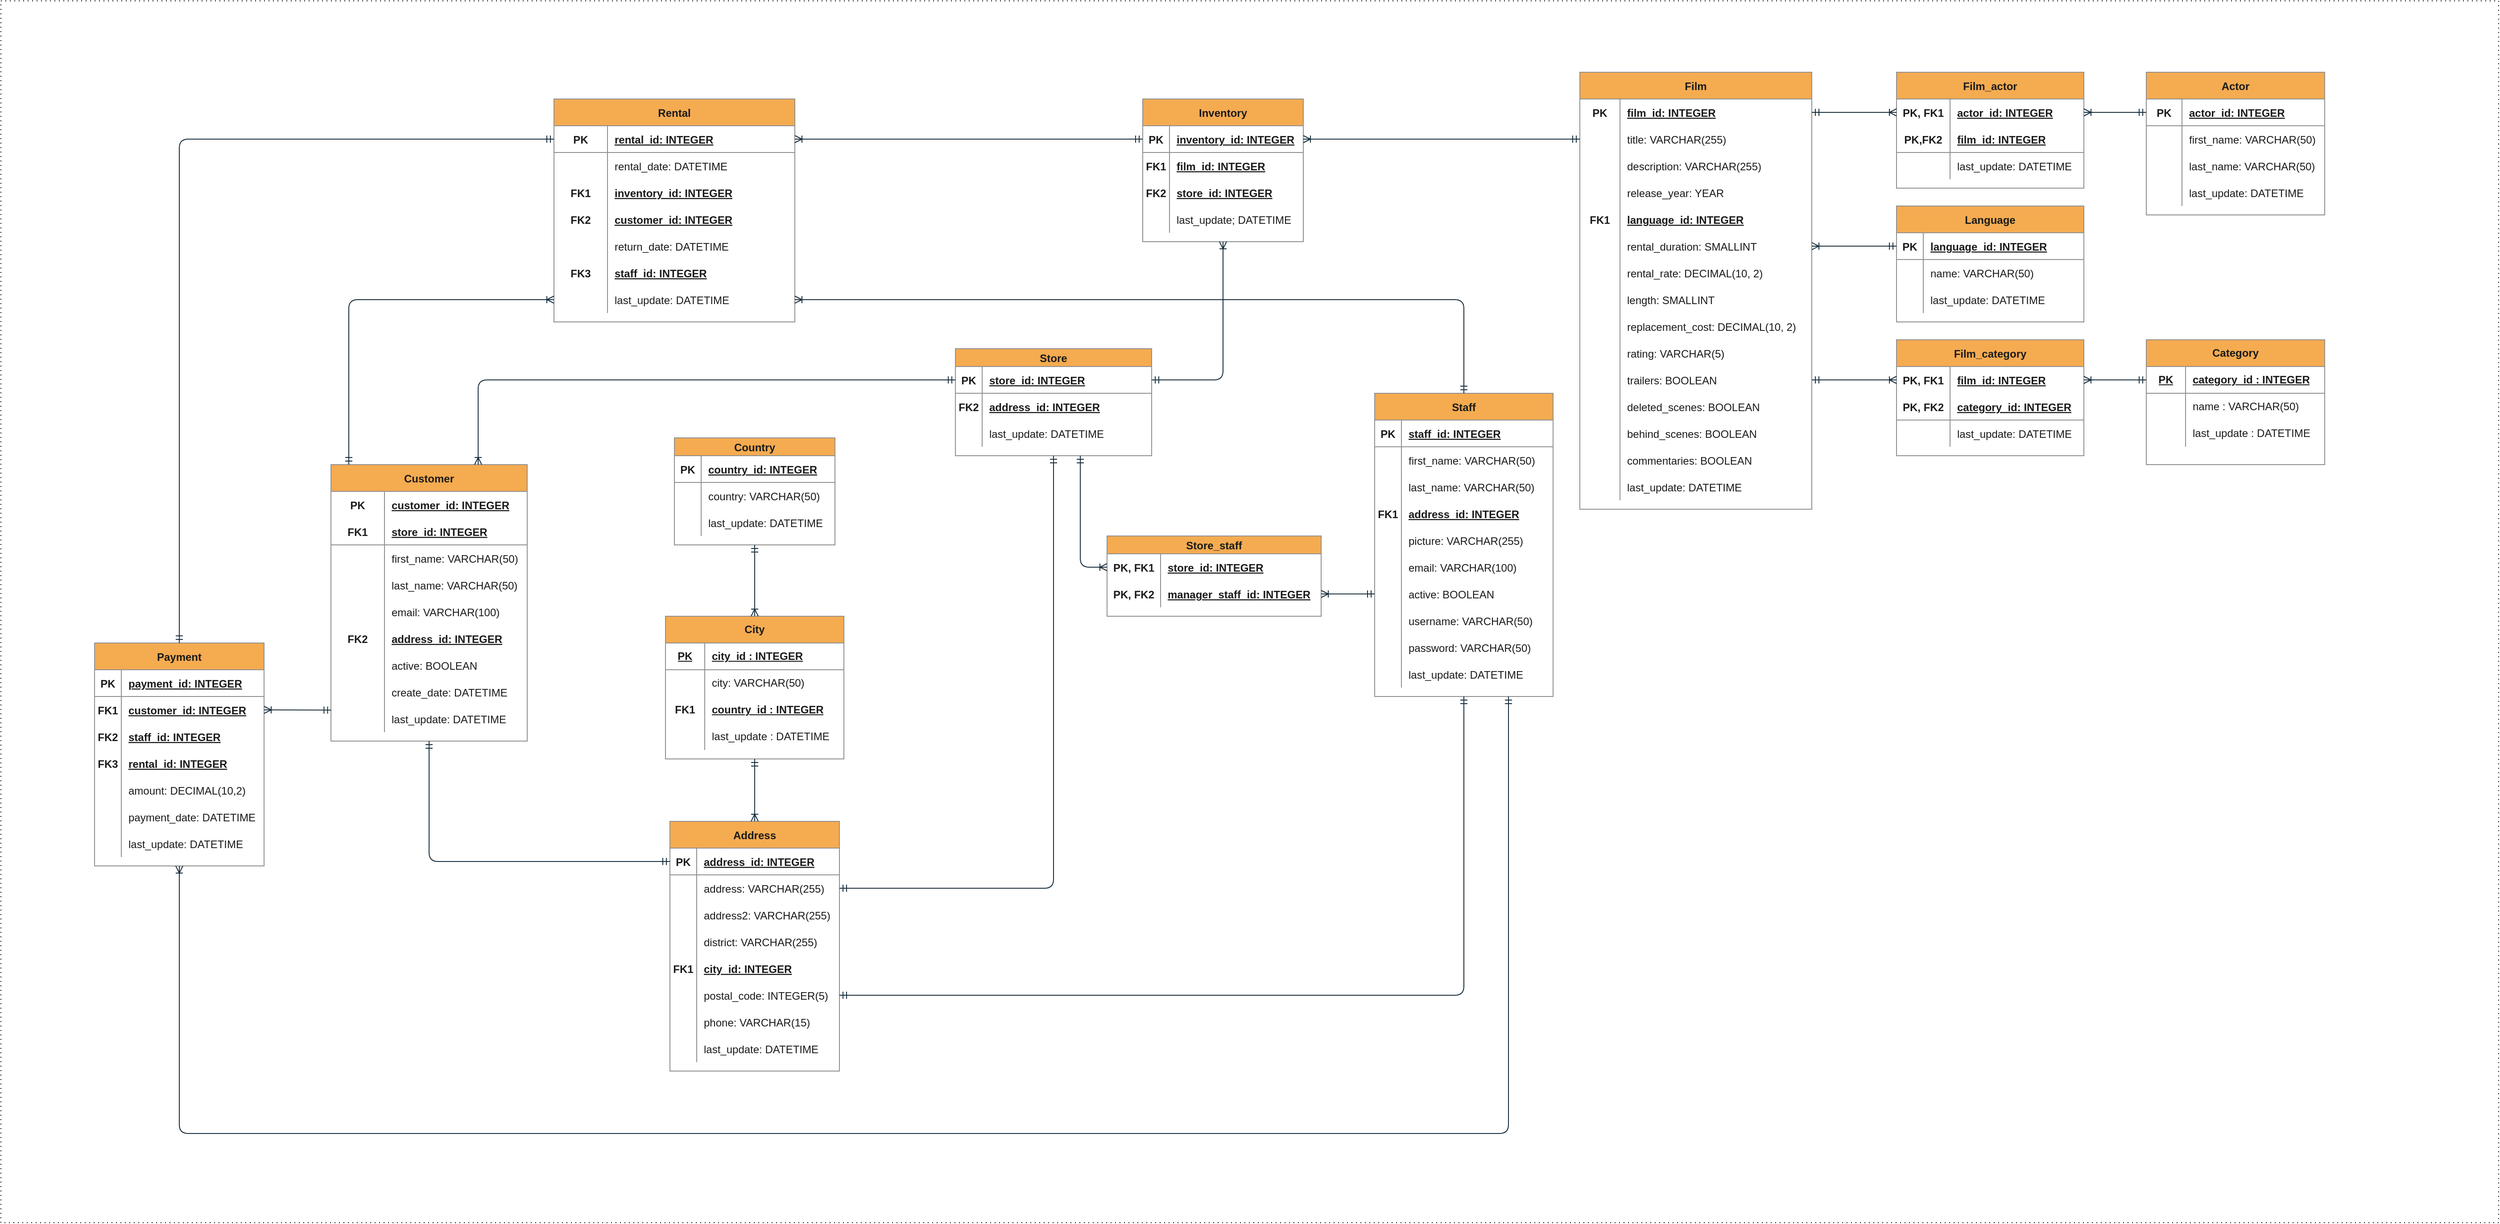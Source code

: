<mxfile version="14.5.7" type="device"><diagram id="VoQGJdrgvvjz1rpHUROz" name="Page-1"><mxGraphModel dx="1422" dy="794" grid="1" gridSize="10" guides="1" tooltips="1" connect="1" arrows="1" fold="1" page="1" pageScale="1" pageWidth="850" pageHeight="1100" math="0" shadow="0"><root><mxCell id="0"/><mxCell id="1" parent="0"/><mxCell id="7x3cRaTnoVxaHY7KSv8U-1" value="" style="rounded=0;whiteSpace=wrap;html=1;sketch=0;fontColor=#1A1A1A;strokeWidth=1;dashed=1;perimeterSpacing=0;dashPattern=1 4;fillColor=none;" parent="1" vertex="1"><mxGeometry x="20" y="270" width="2800" height="1370" as="geometry"/></mxCell><mxCell id="7x3cRaTnoVxaHY7KSv8U-2" value="Country" style="shape=table;startSize=20;container=1;collapsible=1;childLayout=tableLayout;fixedRows=1;rowLines=0;fontStyle=1;align=center;resizeLast=1;fillColor=#F5AB50;strokeColor=#909090;fontColor=#1A1A1A;" parent="1" vertex="1"><mxGeometry x="775" y="760" width="180" height="120" as="geometry"/></mxCell><mxCell id="7x3cRaTnoVxaHY7KSv8U-3" value="" style="shape=partialRectangle;collapsible=0;dropTarget=0;pointerEvents=0;fillColor=none;top=0;left=0;bottom=1;right=0;points=[[0,0.5],[1,0.5]];portConstraint=eastwest;strokeColor=#909090;fontColor=#1A1A1A;" parent="7x3cRaTnoVxaHY7KSv8U-2" vertex="1"><mxGeometry y="20" width="180" height="30" as="geometry"/></mxCell><mxCell id="7x3cRaTnoVxaHY7KSv8U-4" value="PK" style="shape=partialRectangle;connectable=0;fillColor=none;top=0;left=0;bottom=0;right=0;fontStyle=1;overflow=hidden;strokeColor=#909090;fontColor=#1A1A1A;" parent="7x3cRaTnoVxaHY7KSv8U-3" vertex="1"><mxGeometry width="30" height="30" as="geometry"/></mxCell><mxCell id="7x3cRaTnoVxaHY7KSv8U-5" value="country_id: INTEGER" style="shape=partialRectangle;connectable=0;fillColor=none;top=0;left=0;bottom=0;right=0;align=left;spacingLeft=6;fontStyle=5;overflow=hidden;strokeColor=#909090;fontColor=#1A1A1A;" parent="7x3cRaTnoVxaHY7KSv8U-3" vertex="1"><mxGeometry x="30" width="150" height="30" as="geometry"/></mxCell><mxCell id="7x3cRaTnoVxaHY7KSv8U-6" value="" style="shape=partialRectangle;collapsible=0;dropTarget=0;pointerEvents=0;fillColor=none;top=0;left=0;bottom=0;right=0;points=[[0,0.5],[1,0.5]];portConstraint=eastwest;strokeColor=#909090;fontColor=#1A1A1A;" parent="7x3cRaTnoVxaHY7KSv8U-2" vertex="1"><mxGeometry y="50" width="180" height="30" as="geometry"/></mxCell><mxCell id="7x3cRaTnoVxaHY7KSv8U-7" value="" style="shape=partialRectangle;connectable=0;fillColor=none;top=0;left=0;bottom=0;right=0;editable=1;overflow=hidden;strokeColor=#909090;fontColor=#1A1A1A;" parent="7x3cRaTnoVxaHY7KSv8U-6" vertex="1"><mxGeometry width="30" height="30" as="geometry"/></mxCell><mxCell id="7x3cRaTnoVxaHY7KSv8U-8" value="country: VARCHAR(50)" style="shape=partialRectangle;connectable=0;fillColor=none;top=0;left=0;bottom=0;right=0;align=left;spacingLeft=6;overflow=hidden;strokeColor=#909090;fontColor=#1A1A1A;" parent="7x3cRaTnoVxaHY7KSv8U-6" vertex="1"><mxGeometry x="30" width="150" height="30" as="geometry"/></mxCell><mxCell id="7x3cRaTnoVxaHY7KSv8U-9" value="" style="shape=partialRectangle;collapsible=0;dropTarget=0;pointerEvents=0;fillColor=none;top=0;left=0;bottom=0;right=0;points=[[0,0.5],[1,0.5]];portConstraint=eastwest;strokeColor=#909090;fontColor=#1A1A1A;" parent="7x3cRaTnoVxaHY7KSv8U-2" vertex="1"><mxGeometry y="80" width="180" height="30" as="geometry"/></mxCell><mxCell id="7x3cRaTnoVxaHY7KSv8U-10" value="" style="shape=partialRectangle;connectable=0;fillColor=none;top=0;left=0;bottom=0;right=0;editable=1;overflow=hidden;strokeColor=#909090;fontColor=#1A1A1A;" parent="7x3cRaTnoVxaHY7KSv8U-9" vertex="1"><mxGeometry width="30" height="30" as="geometry"/></mxCell><mxCell id="7x3cRaTnoVxaHY7KSv8U-11" value="last_update: DATETIME" style="shape=partialRectangle;connectable=0;fillColor=none;top=0;left=0;bottom=0;right=0;align=left;spacingLeft=6;overflow=hidden;strokeColor=#909090;fontColor=#1A1A1A;" parent="7x3cRaTnoVxaHY7KSv8U-9" vertex="1"><mxGeometry x="30" width="150" height="30" as="geometry"/></mxCell><mxCell id="7x3cRaTnoVxaHY7KSv8U-12" value="Customer" style="shape=table;startSize=30;container=1;collapsible=1;childLayout=tableLayout;fixedRows=1;rowLines=0;fontStyle=1;align=center;resizeLast=1;fillColor=#F5AB50;strokeColor=#909090;fontColor=#1A1A1A;" parent="1" vertex="1"><mxGeometry x="390" y="790" width="220" height="310" as="geometry"/></mxCell><mxCell id="7x3cRaTnoVxaHY7KSv8U-13" value="" style="shape=partialRectangle;collapsible=0;dropTarget=0;pointerEvents=0;fillColor=none;top=0;left=0;bottom=0;right=0;points=[[0,0.5],[1,0.5]];portConstraint=eastwest;strokeColor=#909090;fontColor=#1A1A1A;" parent="7x3cRaTnoVxaHY7KSv8U-12" vertex="1"><mxGeometry y="30" width="220" height="30" as="geometry"/></mxCell><mxCell id="7x3cRaTnoVxaHY7KSv8U-14" value="PK" style="shape=partialRectangle;connectable=0;fillColor=none;top=0;left=0;bottom=0;right=0;fontStyle=1;overflow=hidden;strokeColor=#909090;fontColor=#1A1A1A;" parent="7x3cRaTnoVxaHY7KSv8U-13" vertex="1"><mxGeometry width="60" height="30" as="geometry"/></mxCell><mxCell id="7x3cRaTnoVxaHY7KSv8U-15" value="customer_id: INTEGER" style="shape=partialRectangle;connectable=0;fillColor=none;top=0;left=0;bottom=0;right=0;align=left;spacingLeft=6;fontStyle=5;overflow=hidden;strokeColor=#909090;fontColor=#1A1A1A;" parent="7x3cRaTnoVxaHY7KSv8U-13" vertex="1"><mxGeometry x="60" width="160" height="30" as="geometry"/></mxCell><mxCell id="7x3cRaTnoVxaHY7KSv8U-16" value="" style="shape=partialRectangle;collapsible=0;dropTarget=0;pointerEvents=0;fillColor=none;top=0;left=0;bottom=1;right=0;points=[[0,0.5],[1,0.5]];portConstraint=eastwest;strokeColor=#909090;fontColor=#1A1A1A;" parent="7x3cRaTnoVxaHY7KSv8U-12" vertex="1"><mxGeometry y="60" width="220" height="30" as="geometry"/></mxCell><mxCell id="7x3cRaTnoVxaHY7KSv8U-17" value="FK1" style="shape=partialRectangle;connectable=0;fillColor=none;top=0;left=0;bottom=0;right=0;fontStyle=1;overflow=hidden;strokeColor=#909090;fontColor=#1A1A1A;" parent="7x3cRaTnoVxaHY7KSv8U-16" vertex="1"><mxGeometry width="60" height="30" as="geometry"/></mxCell><mxCell id="7x3cRaTnoVxaHY7KSv8U-18" value="store_id: INTEGER" style="shape=partialRectangle;connectable=0;fillColor=none;top=0;left=0;bottom=0;right=0;align=left;spacingLeft=6;fontStyle=5;overflow=hidden;strokeColor=#909090;fontColor=#1A1A1A;" parent="7x3cRaTnoVxaHY7KSv8U-16" vertex="1"><mxGeometry x="60" width="160" height="30" as="geometry"/></mxCell><mxCell id="7x3cRaTnoVxaHY7KSv8U-19" value="" style="shape=partialRectangle;collapsible=0;dropTarget=0;pointerEvents=0;fillColor=none;top=0;left=0;bottom=0;right=0;points=[[0,0.5],[1,0.5]];portConstraint=eastwest;strokeColor=#909090;fontColor=#1A1A1A;" parent="7x3cRaTnoVxaHY7KSv8U-12" vertex="1"><mxGeometry y="90" width="220" height="30" as="geometry"/></mxCell><mxCell id="7x3cRaTnoVxaHY7KSv8U-20" value="" style="shape=partialRectangle;connectable=0;fillColor=none;top=0;left=0;bottom=0;right=0;editable=1;overflow=hidden;strokeColor=#909090;fontColor=#1A1A1A;" parent="7x3cRaTnoVxaHY7KSv8U-19" vertex="1"><mxGeometry width="60" height="30" as="geometry"/></mxCell><mxCell id="7x3cRaTnoVxaHY7KSv8U-21" value="first_name: VARCHAR(50)" style="shape=partialRectangle;connectable=0;fillColor=none;top=0;left=0;bottom=0;right=0;align=left;spacingLeft=6;overflow=hidden;strokeColor=#909090;fontColor=#1A1A1A;" parent="7x3cRaTnoVxaHY7KSv8U-19" vertex="1"><mxGeometry x="60" width="160" height="30" as="geometry"/></mxCell><mxCell id="7x3cRaTnoVxaHY7KSv8U-22" value="" style="shape=partialRectangle;collapsible=0;dropTarget=0;pointerEvents=0;fillColor=none;top=0;left=0;bottom=0;right=0;points=[[0,0.5],[1,0.5]];portConstraint=eastwest;strokeColor=#909090;fontColor=#1A1A1A;" parent="7x3cRaTnoVxaHY7KSv8U-12" vertex="1"><mxGeometry y="120" width="220" height="30" as="geometry"/></mxCell><mxCell id="7x3cRaTnoVxaHY7KSv8U-23" value="" style="shape=partialRectangle;connectable=0;fillColor=none;top=0;left=0;bottom=0;right=0;editable=1;overflow=hidden;strokeColor=#909090;fontColor=#1A1A1A;" parent="7x3cRaTnoVxaHY7KSv8U-22" vertex="1"><mxGeometry width="60" height="30" as="geometry"/></mxCell><mxCell id="7x3cRaTnoVxaHY7KSv8U-24" value="last_name: VARCHAR(50)" style="shape=partialRectangle;connectable=0;fillColor=none;top=0;left=0;bottom=0;right=0;align=left;spacingLeft=6;overflow=hidden;strokeColor=#909090;fontColor=#1A1A1A;" parent="7x3cRaTnoVxaHY7KSv8U-22" vertex="1"><mxGeometry x="60" width="160" height="30" as="geometry"/></mxCell><mxCell id="7x3cRaTnoVxaHY7KSv8U-25" value="" style="shape=partialRectangle;collapsible=0;dropTarget=0;pointerEvents=0;fillColor=none;top=0;left=0;bottom=0;right=0;points=[[0,0.5],[1,0.5]];portConstraint=eastwest;strokeColor=#909090;fontColor=#1A1A1A;" parent="7x3cRaTnoVxaHY7KSv8U-12" vertex="1"><mxGeometry y="150" width="220" height="30" as="geometry"/></mxCell><mxCell id="7x3cRaTnoVxaHY7KSv8U-26" value="" style="shape=partialRectangle;connectable=0;fillColor=none;top=0;left=0;bottom=0;right=0;editable=1;overflow=hidden;strokeColor=#909090;fontColor=#1A1A1A;" parent="7x3cRaTnoVxaHY7KSv8U-25" vertex="1"><mxGeometry width="60" height="30" as="geometry"/></mxCell><mxCell id="7x3cRaTnoVxaHY7KSv8U-27" value="email: VARCHAR(100)" style="shape=partialRectangle;connectable=0;fillColor=none;top=0;left=0;bottom=0;right=0;align=left;spacingLeft=6;overflow=hidden;strokeColor=#909090;fontColor=#1A1A1A;" parent="7x3cRaTnoVxaHY7KSv8U-25" vertex="1"><mxGeometry x="60" width="160" height="30" as="geometry"/></mxCell><mxCell id="7x3cRaTnoVxaHY7KSv8U-28" value="" style="shape=partialRectangle;collapsible=0;dropTarget=0;pointerEvents=0;fillColor=none;top=0;left=0;bottom=0;right=0;points=[[0,0.5],[1,0.5]];portConstraint=eastwest;strokeColor=#909090;fontColor=#1A1A1A;" parent="7x3cRaTnoVxaHY7KSv8U-12" vertex="1"><mxGeometry y="180" width="220" height="30" as="geometry"/></mxCell><mxCell id="7x3cRaTnoVxaHY7KSv8U-29" value="FK2" style="shape=partialRectangle;connectable=0;fillColor=none;top=0;left=0;bottom=0;right=0;editable=1;overflow=hidden;fontStyle=1;strokeColor=#909090;fontColor=#1A1A1A;" parent="7x3cRaTnoVxaHY7KSv8U-28" vertex="1"><mxGeometry width="60" height="30" as="geometry"/></mxCell><mxCell id="7x3cRaTnoVxaHY7KSv8U-30" value="address_id: INTEGER" style="shape=partialRectangle;connectable=0;fillColor=none;top=0;left=0;bottom=0;right=0;align=left;spacingLeft=6;overflow=hidden;fontStyle=5;strokeColor=#909090;fontColor=#1A1A1A;" parent="7x3cRaTnoVxaHY7KSv8U-28" vertex="1"><mxGeometry x="60" width="160" height="30" as="geometry"/></mxCell><mxCell id="7x3cRaTnoVxaHY7KSv8U-31" value="" style="shape=partialRectangle;collapsible=0;dropTarget=0;pointerEvents=0;fillColor=none;top=0;left=0;bottom=0;right=0;points=[[0,0.5],[1,0.5]];portConstraint=eastwest;strokeColor=#909090;fontColor=#1A1A1A;" parent="7x3cRaTnoVxaHY7KSv8U-12" vertex="1"><mxGeometry y="210" width="220" height="30" as="geometry"/></mxCell><mxCell id="7x3cRaTnoVxaHY7KSv8U-32" value="" style="shape=partialRectangle;connectable=0;fillColor=none;top=0;left=0;bottom=0;right=0;editable=1;overflow=hidden;fontStyle=1;strokeColor=#909090;fontColor=#1A1A1A;" parent="7x3cRaTnoVxaHY7KSv8U-31" vertex="1"><mxGeometry width="60" height="30" as="geometry"/></mxCell><mxCell id="7x3cRaTnoVxaHY7KSv8U-33" value="active: BOOLEAN" style="shape=partialRectangle;connectable=0;fillColor=none;top=0;left=0;bottom=0;right=0;align=left;spacingLeft=6;overflow=hidden;fontStyle=0;strokeColor=#909090;fontColor=#1A1A1A;" parent="7x3cRaTnoVxaHY7KSv8U-31" vertex="1"><mxGeometry x="60" width="160" height="30" as="geometry"/></mxCell><mxCell id="7x3cRaTnoVxaHY7KSv8U-34" value="" style="shape=partialRectangle;collapsible=0;dropTarget=0;pointerEvents=0;fillColor=none;top=0;left=0;bottom=0;right=0;points=[[0,0.5],[1,0.5]];portConstraint=eastwest;strokeColor=#909090;fontColor=#1A1A1A;" parent="7x3cRaTnoVxaHY7KSv8U-12" vertex="1"><mxGeometry y="240" width="220" height="30" as="geometry"/></mxCell><mxCell id="7x3cRaTnoVxaHY7KSv8U-35" value="" style="shape=partialRectangle;connectable=0;fillColor=none;top=0;left=0;bottom=0;right=0;editable=1;overflow=hidden;fontStyle=1;strokeColor=#909090;fontColor=#1A1A1A;" parent="7x3cRaTnoVxaHY7KSv8U-34" vertex="1"><mxGeometry width="60" height="30" as="geometry"/></mxCell><mxCell id="7x3cRaTnoVxaHY7KSv8U-36" value="create_date: DATETIME" style="shape=partialRectangle;connectable=0;fillColor=none;top=0;left=0;bottom=0;right=0;align=left;spacingLeft=6;overflow=hidden;fontStyle=0;strokeColor=#909090;fontColor=#1A1A1A;" parent="7x3cRaTnoVxaHY7KSv8U-34" vertex="1"><mxGeometry x="60" width="160" height="30" as="geometry"/></mxCell><mxCell id="7x3cRaTnoVxaHY7KSv8U-37" value="" style="shape=partialRectangle;collapsible=0;dropTarget=0;pointerEvents=0;fillColor=none;top=0;left=0;bottom=0;right=0;points=[[0,0.5],[1,0.5]];portConstraint=eastwest;strokeColor=#909090;fontColor=#1A1A1A;" parent="7x3cRaTnoVxaHY7KSv8U-12" vertex="1"><mxGeometry y="270" width="220" height="30" as="geometry"/></mxCell><mxCell id="7x3cRaTnoVxaHY7KSv8U-38" value="" style="shape=partialRectangle;connectable=0;fillColor=none;top=0;left=0;bottom=0;right=0;editable=1;overflow=hidden;fontStyle=1;strokeColor=#909090;fontColor=#1A1A1A;" parent="7x3cRaTnoVxaHY7KSv8U-37" vertex="1"><mxGeometry width="60" height="30" as="geometry"/></mxCell><mxCell id="7x3cRaTnoVxaHY7KSv8U-39" value="last_update: DATETIME" style="shape=partialRectangle;connectable=0;fillColor=none;top=0;left=0;bottom=0;right=0;align=left;spacingLeft=6;overflow=hidden;fontStyle=0;strokeColor=#909090;fontColor=#1A1A1A;" parent="7x3cRaTnoVxaHY7KSv8U-37" vertex="1"><mxGeometry x="60" width="160" height="30" as="geometry"/></mxCell><mxCell id="7x3cRaTnoVxaHY7KSv8U-40" value="Film" style="shape=table;startSize=30;container=1;collapsible=1;childLayout=tableLayout;fixedRows=1;rowLines=0;fontStyle=1;align=center;resizeLast=1;fillColor=#F5AB50;strokeColor=#909090;fontColor=#1A1A1A;" parent="1" vertex="1"><mxGeometry x="1790" y="350" width="260" height="490" as="geometry"/></mxCell><mxCell id="7x3cRaTnoVxaHY7KSv8U-41" value="" style="shape=partialRectangle;collapsible=0;dropTarget=0;pointerEvents=0;fillColor=none;top=0;left=0;bottom=0;right=0;points=[[0,0.5],[1,0.5]];portConstraint=eastwest;strokeColor=#909090;fontColor=#1A1A1A;" parent="7x3cRaTnoVxaHY7KSv8U-40" vertex="1"><mxGeometry y="30" width="260" height="30" as="geometry"/></mxCell><mxCell id="7x3cRaTnoVxaHY7KSv8U-42" value="PK" style="shape=partialRectangle;connectable=0;fillColor=none;top=0;left=0;bottom=0;right=0;fontStyle=1;overflow=hidden;strokeColor=#909090;fontColor=#1A1A1A;" parent="7x3cRaTnoVxaHY7KSv8U-41" vertex="1"><mxGeometry width="45" height="30" as="geometry"/></mxCell><mxCell id="7x3cRaTnoVxaHY7KSv8U-43" value="film_id: INTEGER" style="shape=partialRectangle;connectable=0;fillColor=none;top=0;left=0;bottom=0;right=0;align=left;spacingLeft=6;fontStyle=5;overflow=hidden;strokeColor=#909090;fontColor=#1A1A1A;" parent="7x3cRaTnoVxaHY7KSv8U-41" vertex="1"><mxGeometry x="45" width="215" height="30" as="geometry"/></mxCell><mxCell id="7x3cRaTnoVxaHY7KSv8U-44" value="" style="shape=partialRectangle;collapsible=0;dropTarget=0;pointerEvents=0;fillColor=none;top=0;left=0;bottom=0;right=0;points=[[0,0.5],[1,0.5]];portConstraint=eastwest;strokeColor=#909090;fontColor=#1A1A1A;" parent="7x3cRaTnoVxaHY7KSv8U-40" vertex="1"><mxGeometry y="60" width="260" height="30" as="geometry"/></mxCell><mxCell id="7x3cRaTnoVxaHY7KSv8U-45" value="" style="shape=partialRectangle;connectable=0;fillColor=none;top=0;left=0;bottom=0;right=0;editable=1;overflow=hidden;strokeColor=#909090;fontColor=#1A1A1A;" parent="7x3cRaTnoVxaHY7KSv8U-44" vertex="1"><mxGeometry width="45" height="30" as="geometry"/></mxCell><mxCell id="7x3cRaTnoVxaHY7KSv8U-46" value="title: VARCHAR(255)" style="shape=partialRectangle;connectable=0;fillColor=none;top=0;left=0;bottom=0;right=0;align=left;spacingLeft=6;overflow=hidden;strokeColor=#909090;fontColor=#1A1A1A;" parent="7x3cRaTnoVxaHY7KSv8U-44" vertex="1"><mxGeometry x="45" width="215" height="30" as="geometry"/></mxCell><mxCell id="7x3cRaTnoVxaHY7KSv8U-47" value="" style="shape=partialRectangle;collapsible=0;dropTarget=0;pointerEvents=0;fillColor=none;top=0;left=0;bottom=0;right=0;points=[[0,0.5],[1,0.5]];portConstraint=eastwest;strokeColor=#909090;fontColor=#1A1A1A;" parent="7x3cRaTnoVxaHY7KSv8U-40" vertex="1"><mxGeometry y="90" width="260" height="30" as="geometry"/></mxCell><mxCell id="7x3cRaTnoVxaHY7KSv8U-48" value="" style="shape=partialRectangle;connectable=0;fillColor=none;top=0;left=0;bottom=0;right=0;editable=1;overflow=hidden;strokeColor=#909090;fontColor=#1A1A1A;" parent="7x3cRaTnoVxaHY7KSv8U-47" vertex="1"><mxGeometry width="45" height="30" as="geometry"/></mxCell><mxCell id="7x3cRaTnoVxaHY7KSv8U-49" value="description: VARCHAR(255)" style="shape=partialRectangle;connectable=0;fillColor=none;top=0;left=0;bottom=0;right=0;align=left;spacingLeft=6;overflow=hidden;strokeColor=#909090;fontColor=#1A1A1A;" parent="7x3cRaTnoVxaHY7KSv8U-47" vertex="1"><mxGeometry x="45" width="215" height="30" as="geometry"/></mxCell><mxCell id="7x3cRaTnoVxaHY7KSv8U-50" value="" style="shape=partialRectangle;collapsible=0;dropTarget=0;pointerEvents=0;fillColor=none;top=0;left=0;bottom=0;right=0;points=[[0,0.5],[1,0.5]];portConstraint=eastwest;strokeColor=#909090;fontColor=#1A1A1A;" parent="7x3cRaTnoVxaHY7KSv8U-40" vertex="1"><mxGeometry y="120" width="260" height="30" as="geometry"/></mxCell><mxCell id="7x3cRaTnoVxaHY7KSv8U-51" value="" style="shape=partialRectangle;connectable=0;fillColor=none;top=0;left=0;bottom=0;right=0;editable=1;overflow=hidden;strokeColor=#909090;fontColor=#1A1A1A;" parent="7x3cRaTnoVxaHY7KSv8U-50" vertex="1"><mxGeometry width="45" height="30" as="geometry"/></mxCell><mxCell id="7x3cRaTnoVxaHY7KSv8U-52" value="release_year: YEAR" style="shape=partialRectangle;connectable=0;fillColor=none;top=0;left=0;bottom=0;right=0;align=left;spacingLeft=6;overflow=hidden;strokeColor=#909090;fontColor=#1A1A1A;" parent="7x3cRaTnoVxaHY7KSv8U-50" vertex="1"><mxGeometry x="45" width="215" height="30" as="geometry"/></mxCell><mxCell id="7x3cRaTnoVxaHY7KSv8U-53" value="" style="shape=partialRectangle;collapsible=0;dropTarget=0;pointerEvents=0;fillColor=none;top=0;left=0;bottom=0;right=0;points=[[0,0.5],[1,0.5]];portConstraint=eastwest;strokeColor=#909090;fontColor=#1A1A1A;" parent="7x3cRaTnoVxaHY7KSv8U-40" vertex="1"><mxGeometry y="150" width="260" height="30" as="geometry"/></mxCell><mxCell id="7x3cRaTnoVxaHY7KSv8U-54" value="FK1" style="shape=partialRectangle;connectable=0;fillColor=none;top=0;left=0;bottom=0;right=0;editable=1;overflow=hidden;fontStyle=1;strokeColor=#909090;fontColor=#1A1A1A;" parent="7x3cRaTnoVxaHY7KSv8U-53" vertex="1"><mxGeometry width="45" height="30" as="geometry"/></mxCell><mxCell id="7x3cRaTnoVxaHY7KSv8U-55" value="language_id: INTEGER" style="shape=partialRectangle;connectable=0;fillColor=none;top=0;left=0;bottom=0;right=0;align=left;spacingLeft=6;overflow=hidden;fontStyle=5;strokeColor=#909090;fontColor=#1A1A1A;" parent="7x3cRaTnoVxaHY7KSv8U-53" vertex="1"><mxGeometry x="45" width="215" height="30" as="geometry"/></mxCell><mxCell id="7x3cRaTnoVxaHY7KSv8U-59" value="" style="shape=partialRectangle;collapsible=0;dropTarget=0;pointerEvents=0;fillColor=none;top=0;left=0;bottom=0;right=0;points=[[0,0.5],[1,0.5]];portConstraint=eastwest;strokeColor=#909090;fontColor=#1A1A1A;" parent="7x3cRaTnoVxaHY7KSv8U-40" vertex="1"><mxGeometry y="180" width="260" height="30" as="geometry"/></mxCell><mxCell id="7x3cRaTnoVxaHY7KSv8U-60" value="" style="shape=partialRectangle;connectable=0;fillColor=none;top=0;left=0;bottom=0;right=0;editable=1;overflow=hidden;strokeColor=#909090;fontColor=#1A1A1A;" parent="7x3cRaTnoVxaHY7KSv8U-59" vertex="1"><mxGeometry width="45" height="30" as="geometry"/></mxCell><mxCell id="7x3cRaTnoVxaHY7KSv8U-61" value="rental_duration: SMALLINT" style="shape=partialRectangle;connectable=0;fillColor=none;top=0;left=0;bottom=0;right=0;align=left;spacingLeft=6;overflow=hidden;strokeColor=#909090;fontColor=#1A1A1A;" parent="7x3cRaTnoVxaHY7KSv8U-59" vertex="1"><mxGeometry x="45" width="215" height="30" as="geometry"/></mxCell><mxCell id="7x3cRaTnoVxaHY7KSv8U-62" value="" style="shape=partialRectangle;collapsible=0;dropTarget=0;pointerEvents=0;fillColor=none;top=0;left=0;bottom=0;right=0;points=[[0,0.5],[1,0.5]];portConstraint=eastwest;strokeColor=#909090;fontColor=#1A1A1A;" parent="7x3cRaTnoVxaHY7KSv8U-40" vertex="1"><mxGeometry y="210" width="260" height="30" as="geometry"/></mxCell><mxCell id="7x3cRaTnoVxaHY7KSv8U-63" value="" style="shape=partialRectangle;connectable=0;fillColor=none;top=0;left=0;bottom=0;right=0;editable=1;overflow=hidden;strokeColor=#909090;fontColor=#1A1A1A;" parent="7x3cRaTnoVxaHY7KSv8U-62" vertex="1"><mxGeometry width="45" height="30" as="geometry"/></mxCell><mxCell id="7x3cRaTnoVxaHY7KSv8U-64" value="rental_rate: DECIMAL(10, 2)" style="shape=partialRectangle;connectable=0;fillColor=none;top=0;left=0;bottom=0;right=0;align=left;spacingLeft=6;overflow=hidden;strokeColor=#909090;fontColor=#1A1A1A;" parent="7x3cRaTnoVxaHY7KSv8U-62" vertex="1"><mxGeometry x="45" width="215" height="30" as="geometry"/></mxCell><mxCell id="7x3cRaTnoVxaHY7KSv8U-65" value="" style="shape=partialRectangle;collapsible=0;dropTarget=0;pointerEvents=0;fillColor=none;top=0;left=0;bottom=0;right=0;points=[[0,0.5],[1,0.5]];portConstraint=eastwest;strokeColor=#909090;fontColor=#1A1A1A;" parent="7x3cRaTnoVxaHY7KSv8U-40" vertex="1"><mxGeometry y="240" width="260" height="30" as="geometry"/></mxCell><mxCell id="7x3cRaTnoVxaHY7KSv8U-66" value="" style="shape=partialRectangle;connectable=0;fillColor=none;top=0;left=0;bottom=0;right=0;editable=1;overflow=hidden;strokeColor=#909090;fontColor=#1A1A1A;" parent="7x3cRaTnoVxaHY7KSv8U-65" vertex="1"><mxGeometry width="45" height="30" as="geometry"/></mxCell><mxCell id="7x3cRaTnoVxaHY7KSv8U-67" value="length: SMALLINT" style="shape=partialRectangle;connectable=0;fillColor=none;top=0;left=0;bottom=0;right=0;align=left;spacingLeft=6;overflow=hidden;strokeColor=#909090;fontColor=#1A1A1A;" parent="7x3cRaTnoVxaHY7KSv8U-65" vertex="1"><mxGeometry x="45" width="215" height="30" as="geometry"/></mxCell><mxCell id="7x3cRaTnoVxaHY7KSv8U-68" value="" style="shape=partialRectangle;collapsible=0;dropTarget=0;pointerEvents=0;fillColor=none;top=0;left=0;bottom=0;right=0;points=[[0,0.5],[1,0.5]];portConstraint=eastwest;strokeColor=#909090;fontColor=#1A1A1A;" parent="7x3cRaTnoVxaHY7KSv8U-40" vertex="1"><mxGeometry y="270" width="260" height="30" as="geometry"/></mxCell><mxCell id="7x3cRaTnoVxaHY7KSv8U-69" value="" style="shape=partialRectangle;connectable=0;fillColor=none;top=0;left=0;bottom=0;right=0;editable=1;overflow=hidden;strokeColor=#909090;fontColor=#1A1A1A;" parent="7x3cRaTnoVxaHY7KSv8U-68" vertex="1"><mxGeometry width="45" height="30" as="geometry"/></mxCell><mxCell id="7x3cRaTnoVxaHY7KSv8U-70" value="replacement_cost: DECIMAL(10, 2)" style="shape=partialRectangle;connectable=0;fillColor=none;top=0;left=0;bottom=0;right=0;align=left;spacingLeft=6;overflow=hidden;strokeColor=#909090;fontColor=#1A1A1A;" parent="7x3cRaTnoVxaHY7KSv8U-68" vertex="1"><mxGeometry x="45" width="215" height="30" as="geometry"/></mxCell><mxCell id="7x3cRaTnoVxaHY7KSv8U-71" value="" style="shape=partialRectangle;collapsible=0;dropTarget=0;pointerEvents=0;fillColor=none;top=0;left=0;bottom=0;right=0;points=[[0,0.5],[1,0.5]];portConstraint=eastwest;strokeColor=#909090;fontColor=#1A1A1A;" parent="7x3cRaTnoVxaHY7KSv8U-40" vertex="1"><mxGeometry y="300" width="260" height="30" as="geometry"/></mxCell><mxCell id="7x3cRaTnoVxaHY7KSv8U-72" value="" style="shape=partialRectangle;connectable=0;fillColor=none;top=0;left=0;bottom=0;right=0;editable=1;overflow=hidden;strokeColor=#909090;fontColor=#1A1A1A;" parent="7x3cRaTnoVxaHY7KSv8U-71" vertex="1"><mxGeometry width="45" height="30" as="geometry"/></mxCell><mxCell id="7x3cRaTnoVxaHY7KSv8U-73" value="rating: VARCHAR(5)" style="shape=partialRectangle;connectable=0;fillColor=none;top=0;left=0;bottom=0;right=0;align=left;spacingLeft=6;overflow=hidden;strokeColor=#909090;fontColor=#1A1A1A;" parent="7x3cRaTnoVxaHY7KSv8U-71" vertex="1"><mxGeometry x="45" width="215" height="30" as="geometry"/></mxCell><mxCell id="7x3cRaTnoVxaHY7KSv8U-310" value="" style="shape=partialRectangle;collapsible=0;dropTarget=0;pointerEvents=0;fillColor=none;top=0;left=0;bottom=0;right=0;points=[[0,0.5],[1,0.5]];portConstraint=eastwest;strokeColor=#909090;fontColor=#1A1A1A;" parent="7x3cRaTnoVxaHY7KSv8U-40" vertex="1"><mxGeometry y="330" width="260" height="30" as="geometry"/></mxCell><mxCell id="7x3cRaTnoVxaHY7KSv8U-311" value="" style="shape=partialRectangle;connectable=0;fillColor=none;top=0;left=0;bottom=0;right=0;editable=1;overflow=hidden;strokeColor=#909090;fontColor=#1A1A1A;" parent="7x3cRaTnoVxaHY7KSv8U-310" vertex="1"><mxGeometry width="45" height="30" as="geometry"/></mxCell><mxCell id="7x3cRaTnoVxaHY7KSv8U-312" value="trailers: BOOLEAN" style="shape=partialRectangle;connectable=0;fillColor=none;top=0;left=0;bottom=0;right=0;align=left;spacingLeft=6;overflow=hidden;strokeColor=#909090;fontColor=#1A1A1A;" parent="7x3cRaTnoVxaHY7KSv8U-310" vertex="1"><mxGeometry x="45" width="215" height="30" as="geometry"/></mxCell><mxCell id="7x3cRaTnoVxaHY7KSv8U-316" value="" style="shape=partialRectangle;collapsible=0;dropTarget=0;pointerEvents=0;fillColor=none;top=0;left=0;bottom=0;right=0;points=[[0,0.5],[1,0.5]];portConstraint=eastwest;strokeColor=#909090;fontColor=#1A1A1A;" parent="7x3cRaTnoVxaHY7KSv8U-40" vertex="1"><mxGeometry y="360" width="260" height="30" as="geometry"/></mxCell><mxCell id="7x3cRaTnoVxaHY7KSv8U-317" value="" style="shape=partialRectangle;connectable=0;fillColor=none;top=0;left=0;bottom=0;right=0;editable=1;overflow=hidden;strokeColor=#909090;fontColor=#1A1A1A;" parent="7x3cRaTnoVxaHY7KSv8U-316" vertex="1"><mxGeometry width="45" height="30" as="geometry"/></mxCell><mxCell id="7x3cRaTnoVxaHY7KSv8U-318" value="deleted_scenes: BOOLEAN" style="shape=partialRectangle;connectable=0;fillColor=none;top=0;left=0;bottom=0;right=0;align=left;spacingLeft=6;overflow=hidden;strokeColor=#909090;fontColor=#1A1A1A;" parent="7x3cRaTnoVxaHY7KSv8U-316" vertex="1"><mxGeometry x="45" width="215" height="30" as="geometry"/></mxCell><mxCell id="7x3cRaTnoVxaHY7KSv8U-319" value="" style="shape=partialRectangle;collapsible=0;dropTarget=0;pointerEvents=0;fillColor=none;top=0;left=0;bottom=0;right=0;points=[[0,0.5],[1,0.5]];portConstraint=eastwest;strokeColor=#909090;fontColor=#1A1A1A;" parent="7x3cRaTnoVxaHY7KSv8U-40" vertex="1"><mxGeometry y="390" width="260" height="30" as="geometry"/></mxCell><mxCell id="7x3cRaTnoVxaHY7KSv8U-320" value="" style="shape=partialRectangle;connectable=0;fillColor=none;top=0;left=0;bottom=0;right=0;editable=1;overflow=hidden;strokeColor=#909090;fontColor=#1A1A1A;" parent="7x3cRaTnoVxaHY7KSv8U-319" vertex="1"><mxGeometry width="45" height="30" as="geometry"/></mxCell><mxCell id="7x3cRaTnoVxaHY7KSv8U-321" value="behind_scenes: BOOLEAN" style="shape=partialRectangle;connectable=0;fillColor=none;top=0;left=0;bottom=0;right=0;align=left;spacingLeft=6;overflow=hidden;strokeColor=#909090;fontColor=#1A1A1A;" parent="7x3cRaTnoVxaHY7KSv8U-319" vertex="1"><mxGeometry x="45" width="215" height="30" as="geometry"/></mxCell><mxCell id="7x3cRaTnoVxaHY7KSv8U-313" value="" style="shape=partialRectangle;collapsible=0;dropTarget=0;pointerEvents=0;fillColor=none;top=0;left=0;bottom=0;right=0;points=[[0,0.5],[1,0.5]];portConstraint=eastwest;strokeColor=#909090;fontColor=#1A1A1A;" parent="7x3cRaTnoVxaHY7KSv8U-40" vertex="1"><mxGeometry y="420" width="260" height="30" as="geometry"/></mxCell><mxCell id="7x3cRaTnoVxaHY7KSv8U-314" value="" style="shape=partialRectangle;connectable=0;fillColor=none;top=0;left=0;bottom=0;right=0;editable=1;overflow=hidden;strokeColor=#909090;fontColor=#1A1A1A;" parent="7x3cRaTnoVxaHY7KSv8U-313" vertex="1"><mxGeometry width="45" height="30" as="geometry"/></mxCell><mxCell id="7x3cRaTnoVxaHY7KSv8U-315" value="commentaries: BOOLEAN" style="shape=partialRectangle;connectable=0;fillColor=none;top=0;left=0;bottom=0;right=0;align=left;spacingLeft=6;overflow=hidden;strokeColor=#909090;fontColor=#1A1A1A;" parent="7x3cRaTnoVxaHY7KSv8U-313" vertex="1"><mxGeometry x="45" width="215" height="30" as="geometry"/></mxCell><mxCell id="7x3cRaTnoVxaHY7KSv8U-77" value="" style="shape=partialRectangle;collapsible=0;dropTarget=0;pointerEvents=0;fillColor=none;top=0;left=0;bottom=0;right=0;points=[[0,0.5],[1,0.5]];portConstraint=eastwest;strokeColor=#909090;fontColor=#1A1A1A;" parent="7x3cRaTnoVxaHY7KSv8U-40" vertex="1"><mxGeometry y="450" width="260" height="30" as="geometry"/></mxCell><mxCell id="7x3cRaTnoVxaHY7KSv8U-78" value="" style="shape=partialRectangle;connectable=0;fillColor=none;top=0;left=0;bottom=0;right=0;editable=1;overflow=hidden;strokeColor=#909090;fontColor=#1A1A1A;" parent="7x3cRaTnoVxaHY7KSv8U-77" vertex="1"><mxGeometry width="45" height="30" as="geometry"/></mxCell><mxCell id="7x3cRaTnoVxaHY7KSv8U-79" value="last_update: DATETIME" style="shape=partialRectangle;connectable=0;fillColor=none;top=0;left=0;bottom=0;right=0;align=left;spacingLeft=6;overflow=hidden;strokeColor=#909090;fontColor=#1A1A1A;" parent="7x3cRaTnoVxaHY7KSv8U-77" vertex="1"><mxGeometry x="45" width="215" height="30" as="geometry"/></mxCell><mxCell id="7x3cRaTnoVxaHY7KSv8U-80" value="Film_category" style="shape=table;startSize=30;container=1;collapsible=1;childLayout=tableLayout;fixedRows=1;rowLines=0;fontStyle=1;align=center;resizeLast=1;fillColor=#F5AB50;strokeColor=#909090;fontColor=#1A1A1A;" parent="1" vertex="1"><mxGeometry x="2145" y="650" width="210" height="130" as="geometry"/></mxCell><mxCell id="7x3cRaTnoVxaHY7KSv8U-81" value="" style="shape=partialRectangle;collapsible=0;dropTarget=0;pointerEvents=0;fillColor=none;top=0;left=0;bottom=0;right=0;points=[[0,0.5],[1,0.5]];portConstraint=eastwest;strokeColor=#909090;fontColor=#1A1A1A;" parent="7x3cRaTnoVxaHY7KSv8U-80" vertex="1"><mxGeometry y="30" width="210" height="30" as="geometry"/></mxCell><mxCell id="7x3cRaTnoVxaHY7KSv8U-82" value="PK, FK1" style="shape=partialRectangle;connectable=0;fillColor=none;top=0;left=0;bottom=0;right=0;fontStyle=1;overflow=hidden;strokeColor=#909090;fontColor=#1A1A1A;" parent="7x3cRaTnoVxaHY7KSv8U-81" vertex="1"><mxGeometry width="60" height="30" as="geometry"/></mxCell><mxCell id="7x3cRaTnoVxaHY7KSv8U-83" value="film_id: INTEGER" style="shape=partialRectangle;connectable=0;fillColor=none;top=0;left=0;bottom=0;right=0;align=left;spacingLeft=6;fontStyle=5;overflow=hidden;strokeColor=#909090;fontColor=#1A1A1A;" parent="7x3cRaTnoVxaHY7KSv8U-81" vertex="1"><mxGeometry x="60" width="150" height="30" as="geometry"/></mxCell><mxCell id="7x3cRaTnoVxaHY7KSv8U-84" value="" style="shape=partialRectangle;collapsible=0;dropTarget=0;pointerEvents=0;fillColor=none;top=0;left=0;bottom=1;right=0;points=[[0,0.5],[1,0.5]];portConstraint=eastwest;strokeColor=#909090;fontColor=#1A1A1A;" parent="7x3cRaTnoVxaHY7KSv8U-80" vertex="1"><mxGeometry y="60" width="210" height="30" as="geometry"/></mxCell><mxCell id="7x3cRaTnoVxaHY7KSv8U-85" value="PK, FK2" style="shape=partialRectangle;connectable=0;fillColor=none;top=0;left=0;bottom=0;right=0;fontStyle=1;overflow=hidden;strokeColor=#909090;fontColor=#1A1A1A;" parent="7x3cRaTnoVxaHY7KSv8U-84" vertex="1"><mxGeometry width="60" height="30" as="geometry"/></mxCell><mxCell id="7x3cRaTnoVxaHY7KSv8U-86" value="category_id: INTEGER" style="shape=partialRectangle;connectable=0;fillColor=none;top=0;left=0;bottom=0;right=0;align=left;spacingLeft=6;fontStyle=5;overflow=hidden;strokeColor=#909090;fontColor=#1A1A1A;" parent="7x3cRaTnoVxaHY7KSv8U-84" vertex="1"><mxGeometry x="60" width="150" height="30" as="geometry"/></mxCell><mxCell id="7x3cRaTnoVxaHY7KSv8U-87" value="" style="shape=partialRectangle;collapsible=0;dropTarget=0;pointerEvents=0;fillColor=none;top=0;left=0;bottom=0;right=0;points=[[0,0.5],[1,0.5]];portConstraint=eastwest;strokeColor=#909090;fontColor=#1A1A1A;" parent="7x3cRaTnoVxaHY7KSv8U-80" vertex="1"><mxGeometry y="90" width="210" height="30" as="geometry"/></mxCell><mxCell id="7x3cRaTnoVxaHY7KSv8U-88" value="" style="shape=partialRectangle;connectable=0;fillColor=none;top=0;left=0;bottom=0;right=0;editable=1;overflow=hidden;strokeColor=#909090;fontColor=#1A1A1A;" parent="7x3cRaTnoVxaHY7KSv8U-87" vertex="1"><mxGeometry width="60" height="30" as="geometry"/></mxCell><mxCell id="7x3cRaTnoVxaHY7KSv8U-89" value="last_update: DATETIME" style="shape=partialRectangle;connectable=0;fillColor=none;top=0;left=0;bottom=0;right=0;align=left;spacingLeft=6;overflow=hidden;strokeColor=#909090;fontColor=#1A1A1A;" parent="7x3cRaTnoVxaHY7KSv8U-87" vertex="1"><mxGeometry x="60" width="150" height="30" as="geometry"/></mxCell><mxCell id="7x3cRaTnoVxaHY7KSv8U-90" value="Inventory" style="shape=table;startSize=30;container=1;collapsible=1;childLayout=tableLayout;fixedRows=1;rowLines=0;fontStyle=1;align=center;resizeLast=1;fillColor=#F5AB50;strokeColor=#909090;fontColor=#1A1A1A;" parent="1" vertex="1"><mxGeometry x="1300" y="380" width="180" height="160" as="geometry"/></mxCell><mxCell id="7x3cRaTnoVxaHY7KSv8U-91" value="" style="shape=partialRectangle;collapsible=0;dropTarget=0;pointerEvents=0;fillColor=none;top=0;left=0;bottom=1;right=0;points=[[0,0.5],[1,0.5]];portConstraint=eastwest;strokeColor=#909090;fontColor=#1A1A1A;" parent="7x3cRaTnoVxaHY7KSv8U-90" vertex="1"><mxGeometry y="30" width="180" height="30" as="geometry"/></mxCell><mxCell id="7x3cRaTnoVxaHY7KSv8U-92" value="PK" style="shape=partialRectangle;connectable=0;fillColor=none;top=0;left=0;bottom=0;right=0;fontStyle=1;overflow=hidden;strokeColor=#909090;fontColor=#1A1A1A;" parent="7x3cRaTnoVxaHY7KSv8U-91" vertex="1"><mxGeometry width="30" height="30" as="geometry"/></mxCell><mxCell id="7x3cRaTnoVxaHY7KSv8U-93" value="inventory_id: INTEGER" style="shape=partialRectangle;connectable=0;fillColor=none;top=0;left=0;bottom=0;right=0;align=left;spacingLeft=6;fontStyle=5;overflow=hidden;strokeColor=#909090;fontColor=#1A1A1A;" parent="7x3cRaTnoVxaHY7KSv8U-91" vertex="1"><mxGeometry x="30" width="150" height="30" as="geometry"/></mxCell><mxCell id="7x3cRaTnoVxaHY7KSv8U-94" value="" style="shape=partialRectangle;collapsible=0;dropTarget=0;pointerEvents=0;fillColor=none;top=0;left=0;bottom=0;right=0;points=[[0,0.5],[1,0.5]];portConstraint=eastwest;strokeColor=#909090;fontColor=#1A1A1A;" parent="7x3cRaTnoVxaHY7KSv8U-90" vertex="1"><mxGeometry y="60" width="180" height="30" as="geometry"/></mxCell><mxCell id="7x3cRaTnoVxaHY7KSv8U-95" value="FK1" style="shape=partialRectangle;connectable=0;fillColor=none;top=0;left=0;bottom=0;right=0;editable=1;overflow=hidden;fontStyle=1;strokeColor=#909090;fontColor=#1A1A1A;" parent="7x3cRaTnoVxaHY7KSv8U-94" vertex="1"><mxGeometry width="30" height="30" as="geometry"/></mxCell><mxCell id="7x3cRaTnoVxaHY7KSv8U-96" value="film_id: INTEGER" style="shape=partialRectangle;connectable=0;fillColor=none;top=0;left=0;bottom=0;right=0;align=left;spacingLeft=6;overflow=hidden;fontStyle=5;strokeColor=#909090;fontColor=#1A1A1A;" parent="7x3cRaTnoVxaHY7KSv8U-94" vertex="1"><mxGeometry x="30" width="150" height="30" as="geometry"/></mxCell><mxCell id="7x3cRaTnoVxaHY7KSv8U-97" value="" style="shape=partialRectangle;collapsible=0;dropTarget=0;pointerEvents=0;fillColor=none;top=0;left=0;bottom=0;right=0;points=[[0,0.5],[1,0.5]];portConstraint=eastwest;strokeWidth=6;strokeColor=#909090;fontColor=#1A1A1A;" parent="7x3cRaTnoVxaHY7KSv8U-90" vertex="1"><mxGeometry y="90" width="180" height="30" as="geometry"/></mxCell><mxCell id="7x3cRaTnoVxaHY7KSv8U-98" value="FK2" style="shape=partialRectangle;connectable=0;fillColor=none;top=0;left=0;bottom=0;right=0;editable=1;overflow=hidden;fontStyle=1;strokeWidth=7;strokeColor=#909090;fontColor=#1A1A1A;" parent="7x3cRaTnoVxaHY7KSv8U-97" vertex="1"><mxGeometry width="30" height="30" as="geometry"/></mxCell><mxCell id="7x3cRaTnoVxaHY7KSv8U-99" value="store_id: INTEGER" style="shape=partialRectangle;connectable=0;fillColor=none;top=0;left=0;bottom=0;right=0;align=left;spacingLeft=6;overflow=hidden;strokeWidth=7;fontStyle=5;strokeColor=#909090;fontColor=#1A1A1A;" parent="7x3cRaTnoVxaHY7KSv8U-97" vertex="1"><mxGeometry x="30" width="150" height="30" as="geometry"/></mxCell><mxCell id="7x3cRaTnoVxaHY7KSv8U-100" value="" style="shape=partialRectangle;collapsible=0;dropTarget=0;pointerEvents=0;fillColor=none;top=0;left=0;bottom=0;right=0;points=[[0,0.5],[1,0.5]];portConstraint=eastwest;strokeColor=#909090;fontColor=#1A1A1A;" parent="7x3cRaTnoVxaHY7KSv8U-90" vertex="1"><mxGeometry y="120" width="180" height="30" as="geometry"/></mxCell><mxCell id="7x3cRaTnoVxaHY7KSv8U-101" value="" style="shape=partialRectangle;connectable=0;fillColor=none;top=0;left=0;bottom=0;right=0;editable=1;overflow=hidden;strokeColor=#909090;fontColor=#1A1A1A;" parent="7x3cRaTnoVxaHY7KSv8U-100" vertex="1"><mxGeometry width="30" height="30" as="geometry"/></mxCell><mxCell id="7x3cRaTnoVxaHY7KSv8U-102" value="last_update; DATETIME" style="shape=partialRectangle;connectable=0;fillColor=none;top=0;left=0;bottom=0;right=0;align=left;spacingLeft=6;overflow=hidden;strokeColor=#909090;fontColor=#1A1A1A;" parent="7x3cRaTnoVxaHY7KSv8U-100" vertex="1"><mxGeometry x="30" width="150" height="30" as="geometry"/></mxCell><mxCell id="7x3cRaTnoVxaHY7KSv8U-103" value="Language" style="shape=table;startSize=30;container=1;collapsible=1;childLayout=tableLayout;fixedRows=1;rowLines=0;fontStyle=1;align=center;resizeLast=1;fillColor=#F5AB50;strokeColor=#909090;fontColor=#1A1A1A;" parent="1" vertex="1"><mxGeometry x="2145" y="500" width="210" height="130" as="geometry"/></mxCell><mxCell id="7x3cRaTnoVxaHY7KSv8U-104" value="" style="shape=partialRectangle;collapsible=0;dropTarget=0;pointerEvents=0;fillColor=none;top=0;left=0;bottom=1;right=0;points=[[0,0.5],[1,0.5]];portConstraint=eastwest;strokeColor=#909090;fontColor=#1A1A1A;" parent="7x3cRaTnoVxaHY7KSv8U-103" vertex="1"><mxGeometry y="30" width="210" height="30" as="geometry"/></mxCell><mxCell id="7x3cRaTnoVxaHY7KSv8U-105" value="PK" style="shape=partialRectangle;connectable=0;fillColor=none;top=0;left=0;bottom=0;right=0;fontStyle=1;overflow=hidden;strokeColor=#909090;fontColor=#1A1A1A;" parent="7x3cRaTnoVxaHY7KSv8U-104" vertex="1"><mxGeometry width="30" height="30" as="geometry"/></mxCell><mxCell id="7x3cRaTnoVxaHY7KSv8U-106" value="language_id: INTEGER" style="shape=partialRectangle;connectable=0;fillColor=none;top=0;left=0;bottom=0;right=0;align=left;spacingLeft=6;fontStyle=5;overflow=hidden;strokeColor=#909090;fontColor=#1A1A1A;" parent="7x3cRaTnoVxaHY7KSv8U-104" vertex="1"><mxGeometry x="30" width="180" height="30" as="geometry"/></mxCell><mxCell id="7x3cRaTnoVxaHY7KSv8U-107" value="" style="shape=partialRectangle;collapsible=0;dropTarget=0;pointerEvents=0;fillColor=none;top=0;left=0;bottom=0;right=0;points=[[0,0.5],[1,0.5]];portConstraint=eastwest;strokeColor=#909090;fontColor=#1A1A1A;" parent="7x3cRaTnoVxaHY7KSv8U-103" vertex="1"><mxGeometry y="60" width="210" height="30" as="geometry"/></mxCell><mxCell id="7x3cRaTnoVxaHY7KSv8U-108" value="" style="shape=partialRectangle;connectable=0;fillColor=none;top=0;left=0;bottom=0;right=0;editable=1;overflow=hidden;strokeColor=#909090;fontColor=#1A1A1A;" parent="7x3cRaTnoVxaHY7KSv8U-107" vertex="1"><mxGeometry width="30" height="30" as="geometry"/></mxCell><mxCell id="7x3cRaTnoVxaHY7KSv8U-109" value="name: VARCHAR(50)" style="shape=partialRectangle;connectable=0;fillColor=none;top=0;left=0;bottom=0;right=0;align=left;spacingLeft=6;overflow=hidden;strokeColor=#909090;fontColor=#1A1A1A;" parent="7x3cRaTnoVxaHY7KSv8U-107" vertex="1"><mxGeometry x="30" width="180" height="30" as="geometry"/></mxCell><mxCell id="7x3cRaTnoVxaHY7KSv8U-110" value="" style="shape=partialRectangle;collapsible=0;dropTarget=0;pointerEvents=0;fillColor=none;top=0;left=0;bottom=0;right=0;points=[[0,0.5],[1,0.5]];portConstraint=eastwest;strokeColor=#909090;fontColor=#1A1A1A;" parent="7x3cRaTnoVxaHY7KSv8U-103" vertex="1"><mxGeometry y="90" width="210" height="30" as="geometry"/></mxCell><mxCell id="7x3cRaTnoVxaHY7KSv8U-111" value="" style="shape=partialRectangle;connectable=0;fillColor=none;top=0;left=0;bottom=0;right=0;editable=1;overflow=hidden;strokeColor=#909090;fontColor=#1A1A1A;" parent="7x3cRaTnoVxaHY7KSv8U-110" vertex="1"><mxGeometry width="30" height="30" as="geometry"/></mxCell><mxCell id="7x3cRaTnoVxaHY7KSv8U-112" value="last_update: DATETIME" style="shape=partialRectangle;connectable=0;fillColor=none;top=0;left=0;bottom=0;right=0;align=left;spacingLeft=6;overflow=hidden;strokeColor=#909090;fontColor=#1A1A1A;" parent="7x3cRaTnoVxaHY7KSv8U-110" vertex="1"><mxGeometry x="30" width="180" height="30" as="geometry"/></mxCell><mxCell id="7x3cRaTnoVxaHY7KSv8U-113" value="Payment" style="shape=table;startSize=30;container=1;collapsible=1;childLayout=tableLayout;fixedRows=1;rowLines=0;fontStyle=1;align=center;resizeLast=1;fillColor=#F5AB50;strokeColor=#909090;fontColor=#1A1A1A;" parent="1" vertex="1"><mxGeometry x="125" y="990" width="190" height="250" as="geometry"><mxRectangle x="-60" y="440" width="80" height="30" as="alternateBounds"/></mxGeometry></mxCell><mxCell id="7x3cRaTnoVxaHY7KSv8U-114" value="" style="shape=partialRectangle;collapsible=0;dropTarget=0;pointerEvents=0;fillColor=none;top=0;left=0;bottom=1;right=0;points=[[0,0.5],[1,0.5]];portConstraint=eastwest;strokeColor=#909090;fontColor=#1A1A1A;" parent="7x3cRaTnoVxaHY7KSv8U-113" vertex="1"><mxGeometry y="30" width="190" height="30" as="geometry"/></mxCell><mxCell id="7x3cRaTnoVxaHY7KSv8U-115" value="PK" style="shape=partialRectangle;connectable=0;fillColor=none;top=0;left=0;bottom=0;right=0;fontStyle=1;overflow=hidden;strokeColor=#909090;fontColor=#1A1A1A;" parent="7x3cRaTnoVxaHY7KSv8U-114" vertex="1"><mxGeometry width="30" height="30" as="geometry"/></mxCell><mxCell id="7x3cRaTnoVxaHY7KSv8U-116" value="payment_id: INTEGER" style="shape=partialRectangle;connectable=0;fillColor=none;top=0;left=0;bottom=0;right=0;align=left;spacingLeft=6;fontStyle=5;overflow=hidden;strokeColor=#909090;fontColor=#1A1A1A;" parent="7x3cRaTnoVxaHY7KSv8U-114" vertex="1"><mxGeometry x="30" width="160" height="30" as="geometry"/></mxCell><mxCell id="7x3cRaTnoVxaHY7KSv8U-117" value="" style="shape=partialRectangle;collapsible=0;dropTarget=0;pointerEvents=0;fillColor=none;top=0;left=0;bottom=0;right=0;points=[[0,0.5],[1,0.5]];portConstraint=eastwest;strokeColor=#909090;fontColor=#1A1A1A;" parent="7x3cRaTnoVxaHY7KSv8U-113" vertex="1"><mxGeometry y="60" width="190" height="30" as="geometry"/></mxCell><mxCell id="7x3cRaTnoVxaHY7KSv8U-118" value="FK1" style="shape=partialRectangle;connectable=0;fillColor=none;top=0;left=0;bottom=0;right=0;editable=1;overflow=hidden;fontStyle=1;strokeColor=#909090;fontColor=#1A1A1A;" parent="7x3cRaTnoVxaHY7KSv8U-117" vertex="1"><mxGeometry width="30" height="30" as="geometry"/></mxCell><mxCell id="7x3cRaTnoVxaHY7KSv8U-119" value="customer_id: INTEGER" style="shape=partialRectangle;connectable=0;fillColor=none;top=0;left=0;bottom=0;right=0;align=left;spacingLeft=6;overflow=hidden;fontStyle=5;strokeColor=#909090;fontColor=#1A1A1A;" parent="7x3cRaTnoVxaHY7KSv8U-117" vertex="1"><mxGeometry x="30" width="160" height="30" as="geometry"/></mxCell><mxCell id="7x3cRaTnoVxaHY7KSv8U-120" value="" style="shape=partialRectangle;collapsible=0;dropTarget=0;pointerEvents=0;fillColor=none;top=0;left=0;bottom=0;right=0;points=[[0,0.5],[1,0.5]];portConstraint=eastwest;strokeColor=#909090;fontColor=#1A1A1A;" parent="7x3cRaTnoVxaHY7KSv8U-113" vertex="1"><mxGeometry y="90" width="190" height="30" as="geometry"/></mxCell><mxCell id="7x3cRaTnoVxaHY7KSv8U-121" value="FK2" style="shape=partialRectangle;connectable=0;fillColor=none;top=0;left=0;bottom=0;right=0;editable=1;overflow=hidden;fontStyle=1;strokeColor=#909090;fontColor=#1A1A1A;" parent="7x3cRaTnoVxaHY7KSv8U-120" vertex="1"><mxGeometry width="30" height="30" as="geometry"/></mxCell><mxCell id="7x3cRaTnoVxaHY7KSv8U-122" value="staff_id: INTEGER" style="shape=partialRectangle;connectable=0;fillColor=none;top=0;left=0;bottom=0;right=0;align=left;spacingLeft=6;overflow=hidden;fontStyle=5;strokeColor=#909090;fontColor=#1A1A1A;" parent="7x3cRaTnoVxaHY7KSv8U-120" vertex="1"><mxGeometry x="30" width="160" height="30" as="geometry"/></mxCell><mxCell id="7x3cRaTnoVxaHY7KSv8U-123" value="" style="shape=partialRectangle;collapsible=0;dropTarget=0;pointerEvents=0;fillColor=none;top=0;left=0;bottom=0;right=0;points=[[0,0.5],[1,0.5]];portConstraint=eastwest;strokeColor=#909090;fontColor=#1A1A1A;" parent="7x3cRaTnoVxaHY7KSv8U-113" vertex="1"><mxGeometry y="120" width="190" height="30" as="geometry"/></mxCell><mxCell id="7x3cRaTnoVxaHY7KSv8U-124" value="FK3" style="shape=partialRectangle;connectable=0;fillColor=none;top=0;left=0;bottom=0;right=0;editable=1;overflow=hidden;fontStyle=1;strokeColor=#909090;fontColor=#1A1A1A;" parent="7x3cRaTnoVxaHY7KSv8U-123" vertex="1"><mxGeometry width="30" height="30" as="geometry"/></mxCell><mxCell id="7x3cRaTnoVxaHY7KSv8U-125" value="rental_id: INTEGER" style="shape=partialRectangle;connectable=0;fillColor=none;top=0;left=0;bottom=0;right=0;align=left;spacingLeft=6;overflow=hidden;fontStyle=5;strokeColor=#909090;fontColor=#1A1A1A;" parent="7x3cRaTnoVxaHY7KSv8U-123" vertex="1"><mxGeometry x="30" width="160" height="30" as="geometry"/></mxCell><mxCell id="7x3cRaTnoVxaHY7KSv8U-126" value="" style="shape=partialRectangle;collapsible=0;dropTarget=0;pointerEvents=0;fillColor=none;top=0;left=0;bottom=0;right=0;points=[[0,0.5],[1,0.5]];portConstraint=eastwest;strokeColor=#909090;fontColor=#1A1A1A;" parent="7x3cRaTnoVxaHY7KSv8U-113" vertex="1"><mxGeometry y="150" width="190" height="30" as="geometry"/></mxCell><mxCell id="7x3cRaTnoVxaHY7KSv8U-127" value="" style="shape=partialRectangle;connectable=0;fillColor=none;top=0;left=0;bottom=0;right=0;editable=1;overflow=hidden;strokeColor=#909090;fontColor=#1A1A1A;" parent="7x3cRaTnoVxaHY7KSv8U-126" vertex="1"><mxGeometry width="30" height="30" as="geometry"/></mxCell><mxCell id="7x3cRaTnoVxaHY7KSv8U-128" value="amount: DECIMAL(10,2)" style="shape=partialRectangle;connectable=0;fillColor=none;top=0;left=0;bottom=0;right=0;align=left;spacingLeft=6;overflow=hidden;strokeColor=#909090;fontColor=#1A1A1A;" parent="7x3cRaTnoVxaHY7KSv8U-126" vertex="1"><mxGeometry x="30" width="160" height="30" as="geometry"/></mxCell><mxCell id="7x3cRaTnoVxaHY7KSv8U-129" value="" style="shape=partialRectangle;collapsible=0;dropTarget=0;pointerEvents=0;fillColor=none;top=0;left=0;bottom=0;right=0;points=[[0,0.5],[1,0.5]];portConstraint=eastwest;strokeColor=#909090;fontColor=#1A1A1A;" parent="7x3cRaTnoVxaHY7KSv8U-113" vertex="1"><mxGeometry y="180" width="190" height="30" as="geometry"/></mxCell><mxCell id="7x3cRaTnoVxaHY7KSv8U-130" value="" style="shape=partialRectangle;connectable=0;fillColor=none;top=0;left=0;bottom=0;right=0;editable=1;overflow=hidden;strokeColor=#909090;fontColor=#1A1A1A;" parent="7x3cRaTnoVxaHY7KSv8U-129" vertex="1"><mxGeometry width="30" height="30" as="geometry"/></mxCell><mxCell id="7x3cRaTnoVxaHY7KSv8U-131" value="payment_date: DATETIME" style="shape=partialRectangle;connectable=0;fillColor=none;top=0;left=0;bottom=0;right=0;align=left;spacingLeft=6;overflow=hidden;strokeColor=#909090;fontColor=#1A1A1A;" parent="7x3cRaTnoVxaHY7KSv8U-129" vertex="1"><mxGeometry x="30" width="160" height="30" as="geometry"/></mxCell><mxCell id="7x3cRaTnoVxaHY7KSv8U-132" value="" style="shape=partialRectangle;collapsible=0;dropTarget=0;pointerEvents=0;fillColor=none;top=0;left=0;bottom=0;right=0;points=[[0,0.5],[1,0.5]];portConstraint=eastwest;strokeColor=#909090;fontColor=#1A1A1A;" parent="7x3cRaTnoVxaHY7KSv8U-113" vertex="1"><mxGeometry y="210" width="190" height="30" as="geometry"/></mxCell><mxCell id="7x3cRaTnoVxaHY7KSv8U-133" value="" style="shape=partialRectangle;connectable=0;fillColor=none;top=0;left=0;bottom=0;right=0;editable=1;overflow=hidden;strokeColor=#909090;fontColor=#1A1A1A;" parent="7x3cRaTnoVxaHY7KSv8U-132" vertex="1"><mxGeometry width="30" height="30" as="geometry"/></mxCell><mxCell id="7x3cRaTnoVxaHY7KSv8U-134" value="last_update: DATETIME" style="shape=partialRectangle;connectable=0;fillColor=none;top=0;left=0;bottom=0;right=0;align=left;spacingLeft=6;overflow=hidden;strokeColor=#909090;fontColor=#1A1A1A;" parent="7x3cRaTnoVxaHY7KSv8U-132" vertex="1"><mxGeometry x="30" width="160" height="30" as="geometry"/></mxCell><mxCell id="7x3cRaTnoVxaHY7KSv8U-135" value="Rental" style="shape=table;startSize=30;container=1;collapsible=1;childLayout=tableLayout;fixedRows=1;rowLines=0;fontStyle=1;align=center;resizeLast=1;fillColor=#F5AB50;strokeColor=#909090;fontColor=#1A1A1A;" parent="1" vertex="1"><mxGeometry x="640" y="380" width="270" height="250" as="geometry"/></mxCell><mxCell id="7x3cRaTnoVxaHY7KSv8U-136" value="" style="shape=partialRectangle;collapsible=0;dropTarget=0;pointerEvents=0;fillColor=none;top=0;left=0;bottom=1;right=0;points=[[0,0.5],[1,0.5]];portConstraint=eastwest;strokeColor=#909090;fontColor=#1A1A1A;" parent="7x3cRaTnoVxaHY7KSv8U-135" vertex="1"><mxGeometry y="30" width="270" height="30" as="geometry"/></mxCell><mxCell id="7x3cRaTnoVxaHY7KSv8U-137" value="PK" style="shape=partialRectangle;connectable=0;fillColor=none;top=0;left=0;bottom=0;right=0;fontStyle=1;overflow=hidden;strokeColor=#909090;fontColor=#1A1A1A;" parent="7x3cRaTnoVxaHY7KSv8U-136" vertex="1"><mxGeometry width="60" height="30" as="geometry"/></mxCell><mxCell id="7x3cRaTnoVxaHY7KSv8U-138" value="rental_id: INTEGER" style="shape=partialRectangle;connectable=0;fillColor=none;top=0;left=0;bottom=0;right=0;align=left;spacingLeft=6;fontStyle=5;overflow=hidden;strokeColor=#909090;fontColor=#1A1A1A;" parent="7x3cRaTnoVxaHY7KSv8U-136" vertex="1"><mxGeometry x="60" width="210" height="30" as="geometry"/></mxCell><mxCell id="7x3cRaTnoVxaHY7KSv8U-139" value="" style="shape=partialRectangle;collapsible=0;dropTarget=0;pointerEvents=0;fillColor=none;top=0;left=0;bottom=0;right=0;points=[[0,0.5],[1,0.5]];portConstraint=eastwest;strokeColor=#909090;fontColor=#1A1A1A;" parent="7x3cRaTnoVxaHY7KSv8U-135" vertex="1"><mxGeometry y="60" width="270" height="30" as="geometry"/></mxCell><mxCell id="7x3cRaTnoVxaHY7KSv8U-140" value="" style="shape=partialRectangle;connectable=0;fillColor=none;top=0;left=0;bottom=0;right=0;editable=1;overflow=hidden;strokeColor=#909090;fontColor=#1A1A1A;" parent="7x3cRaTnoVxaHY7KSv8U-139" vertex="1"><mxGeometry width="60" height="30" as="geometry"/></mxCell><mxCell id="7x3cRaTnoVxaHY7KSv8U-141" value="rental_date: DATETIME" style="shape=partialRectangle;connectable=0;fillColor=none;top=0;left=0;bottom=0;right=0;align=left;spacingLeft=6;overflow=hidden;strokeColor=#909090;fontColor=#1A1A1A;" parent="7x3cRaTnoVxaHY7KSv8U-139" vertex="1"><mxGeometry x="60" width="210" height="30" as="geometry"/></mxCell><mxCell id="7x3cRaTnoVxaHY7KSv8U-142" value="" style="shape=partialRectangle;collapsible=0;dropTarget=0;pointerEvents=0;fillColor=none;top=0;left=0;bottom=0;right=0;points=[[0,0.5],[1,0.5]];portConstraint=eastwest;strokeColor=#909090;fontColor=#1A1A1A;" parent="7x3cRaTnoVxaHY7KSv8U-135" vertex="1"><mxGeometry y="90" width="270" height="30" as="geometry"/></mxCell><mxCell id="7x3cRaTnoVxaHY7KSv8U-143" value="FK1" style="shape=partialRectangle;connectable=0;fillColor=none;top=0;left=0;bottom=0;right=0;editable=1;overflow=hidden;fontStyle=1;strokeColor=#909090;fontColor=#1A1A1A;" parent="7x3cRaTnoVxaHY7KSv8U-142" vertex="1"><mxGeometry width="60" height="30" as="geometry"/></mxCell><mxCell id="7x3cRaTnoVxaHY7KSv8U-144" value="inventory_id: INTEGER" style="shape=partialRectangle;connectable=0;fillColor=none;top=0;left=0;bottom=0;right=0;align=left;spacingLeft=6;overflow=hidden;fontStyle=5;strokeColor=#909090;fontColor=#1A1A1A;" parent="7x3cRaTnoVxaHY7KSv8U-142" vertex="1"><mxGeometry x="60" width="210" height="30" as="geometry"/></mxCell><mxCell id="7x3cRaTnoVxaHY7KSv8U-145" value="" style="shape=partialRectangle;collapsible=0;dropTarget=0;pointerEvents=0;fillColor=none;top=0;left=0;bottom=0;right=0;points=[[0,0.5],[1,0.5]];portConstraint=eastwest;strokeColor=#909090;fontColor=#1A1A1A;" parent="7x3cRaTnoVxaHY7KSv8U-135" vertex="1"><mxGeometry y="120" width="270" height="30" as="geometry"/></mxCell><mxCell id="7x3cRaTnoVxaHY7KSv8U-146" value="FK2" style="shape=partialRectangle;connectable=0;fillColor=none;top=0;left=0;bottom=0;right=0;editable=1;overflow=hidden;fontStyle=1;strokeColor=#909090;fontColor=#1A1A1A;" parent="7x3cRaTnoVxaHY7KSv8U-145" vertex="1"><mxGeometry width="60" height="30" as="geometry"/></mxCell><mxCell id="7x3cRaTnoVxaHY7KSv8U-147" value="customer_id: INTEGER" style="shape=partialRectangle;connectable=0;fillColor=none;top=0;left=0;bottom=0;right=0;align=left;spacingLeft=6;overflow=hidden;fontStyle=5;strokeColor=#909090;fontColor=#1A1A1A;" parent="7x3cRaTnoVxaHY7KSv8U-145" vertex="1"><mxGeometry x="60" width="210" height="30" as="geometry"/></mxCell><mxCell id="7x3cRaTnoVxaHY7KSv8U-148" value="" style="shape=partialRectangle;collapsible=0;dropTarget=0;pointerEvents=0;fillColor=none;top=0;left=0;bottom=0;right=0;points=[[0,0.5],[1,0.5]];portConstraint=eastwest;strokeColor=#909090;fontColor=#1A1A1A;" parent="7x3cRaTnoVxaHY7KSv8U-135" vertex="1"><mxGeometry y="150" width="270" height="30" as="geometry"/></mxCell><mxCell id="7x3cRaTnoVxaHY7KSv8U-149" value="" style="shape=partialRectangle;connectable=0;fillColor=none;top=0;left=0;bottom=0;right=0;editable=1;overflow=hidden;strokeColor=#909090;fontColor=#1A1A1A;" parent="7x3cRaTnoVxaHY7KSv8U-148" vertex="1"><mxGeometry width="60" height="30" as="geometry"/></mxCell><mxCell id="7x3cRaTnoVxaHY7KSv8U-150" value="return_date: DATETIME" style="shape=partialRectangle;connectable=0;fillColor=none;top=0;left=0;bottom=0;right=0;align=left;spacingLeft=6;overflow=hidden;strokeColor=#909090;fontColor=#1A1A1A;" parent="7x3cRaTnoVxaHY7KSv8U-148" vertex="1"><mxGeometry x="60" width="210" height="30" as="geometry"/></mxCell><mxCell id="7x3cRaTnoVxaHY7KSv8U-151" value="" style="shape=partialRectangle;collapsible=0;dropTarget=0;pointerEvents=0;fillColor=none;top=0;left=0;bottom=0;right=0;points=[[0,0.5],[1,0.5]];portConstraint=eastwest;strokeColor=#909090;fontColor=#1A1A1A;" parent="7x3cRaTnoVxaHY7KSv8U-135" vertex="1"><mxGeometry y="180" width="270" height="30" as="geometry"/></mxCell><mxCell id="7x3cRaTnoVxaHY7KSv8U-152" value="FK3" style="shape=partialRectangle;connectable=0;fillColor=none;top=0;left=0;bottom=0;right=0;editable=1;overflow=hidden;fontStyle=1;strokeColor=#909090;fontColor=#1A1A1A;" parent="7x3cRaTnoVxaHY7KSv8U-151" vertex="1"><mxGeometry width="60" height="30" as="geometry"/></mxCell><mxCell id="7x3cRaTnoVxaHY7KSv8U-153" value="staff_id: INTEGER" style="shape=partialRectangle;connectable=0;fillColor=none;top=0;left=0;bottom=0;right=0;align=left;spacingLeft=6;overflow=hidden;fontStyle=5;strokeColor=#909090;fontColor=#1A1A1A;" parent="7x3cRaTnoVxaHY7KSv8U-151" vertex="1"><mxGeometry x="60" width="210" height="30" as="geometry"/></mxCell><mxCell id="7x3cRaTnoVxaHY7KSv8U-154" value="" style="shape=partialRectangle;collapsible=0;dropTarget=0;pointerEvents=0;fillColor=none;top=0;left=0;bottom=0;right=0;points=[[0,0.5],[1,0.5]];portConstraint=eastwest;strokeColor=#909090;fontColor=#1A1A1A;" parent="7x3cRaTnoVxaHY7KSv8U-135" vertex="1"><mxGeometry y="210" width="270" height="30" as="geometry"/></mxCell><mxCell id="7x3cRaTnoVxaHY7KSv8U-155" value="" style="shape=partialRectangle;connectable=0;fillColor=none;top=0;left=0;bottom=0;right=0;editable=1;overflow=hidden;strokeColor=#909090;fontColor=#1A1A1A;" parent="7x3cRaTnoVxaHY7KSv8U-154" vertex="1"><mxGeometry width="60" height="30" as="geometry"/></mxCell><mxCell id="7x3cRaTnoVxaHY7KSv8U-156" value="last_update: DATETIME" style="shape=partialRectangle;connectable=0;fillColor=none;top=0;left=0;bottom=0;right=0;align=left;spacingLeft=6;overflow=hidden;strokeColor=#909090;fontColor=#1A1A1A;" parent="7x3cRaTnoVxaHY7KSv8U-154" vertex="1"><mxGeometry x="60" width="210" height="30" as="geometry"/></mxCell><mxCell id="7x3cRaTnoVxaHY7KSv8U-157" value="" style="endArrow=none;html=1;strokeColor=#182E3E;fontColor=#1A1A1A;labelBackgroundColor=#EEEEEE;" parent="1" edge="1"><mxGeometry width="50" height="50" relative="1" as="geometry"><mxPoint x="2415" y="430" as="sourcePoint"/><mxPoint x="2415" y="430" as="targetPoint"/></mxGeometry></mxCell><mxCell id="7x3cRaTnoVxaHY7KSv8U-158" value="Category" style="shape=table;html=1;whiteSpace=wrap;startSize=30;container=1;collapsible=0;childLayout=tableLayout;fixedRows=1;rowLines=0;fontStyle=1;align=center;fillColor=#F5AB50;strokeColor=#909090;fontColor=#1A1A1A;" parent="1" vertex="1"><mxGeometry x="2425" y="650" width="200" height="140" as="geometry"/></mxCell><mxCell id="7x3cRaTnoVxaHY7KSv8U-159" value="" style="shape=partialRectangle;html=1;whiteSpace=wrap;collapsible=0;dropTarget=0;pointerEvents=0;fillColor=none;top=0;left=0;bottom=1;right=0;points=[[0,0.5],[1,0.5]];portConstraint=eastwest;strokeColor=#909090;fontColor=#1A1A1A;" parent="7x3cRaTnoVxaHY7KSv8U-158" vertex="1"><mxGeometry y="30" width="200" height="30" as="geometry"/></mxCell><mxCell id="7x3cRaTnoVxaHY7KSv8U-160" value="&lt;b&gt;&lt;u&gt;PK&lt;/u&gt;&lt;/b&gt;" style="shape=partialRectangle;html=1;whiteSpace=wrap;connectable=0;fillColor=none;top=0;left=0;bottom=0;right=0;overflow=hidden;strokeColor=#909090;fontColor=#1A1A1A;" parent="7x3cRaTnoVxaHY7KSv8U-159" vertex="1"><mxGeometry width="44" height="30" as="geometry"/></mxCell><mxCell id="7x3cRaTnoVxaHY7KSv8U-161" value="&lt;b&gt;&lt;u&gt;category_id : INTEGER&lt;/u&gt;&lt;/b&gt;" style="shape=partialRectangle;html=1;whiteSpace=wrap;connectable=0;fillColor=none;top=0;left=0;bottom=0;right=0;align=left;spacingLeft=6;overflow=hidden;strokeColor=#909090;fontColor=#1A1A1A;" parent="7x3cRaTnoVxaHY7KSv8U-159" vertex="1"><mxGeometry x="44" width="156" height="30" as="geometry"/></mxCell><mxCell id="7x3cRaTnoVxaHY7KSv8U-162" value="" style="shape=partialRectangle;html=1;whiteSpace=wrap;collapsible=0;dropTarget=0;pointerEvents=0;fillColor=none;top=0;left=0;bottom=0;right=0;points=[[0,0.5],[1,0.5]];portConstraint=eastwest;strokeColor=#909090;fontColor=#1A1A1A;" parent="7x3cRaTnoVxaHY7KSv8U-158" vertex="1"><mxGeometry y="60" width="200" height="30" as="geometry"/></mxCell><mxCell id="7x3cRaTnoVxaHY7KSv8U-163" value="" style="shape=partialRectangle;html=1;whiteSpace=wrap;connectable=0;fillColor=none;top=0;left=0;bottom=0;right=0;overflow=hidden;strokeColor=#909090;fontColor=#1A1A1A;" parent="7x3cRaTnoVxaHY7KSv8U-162" vertex="1"><mxGeometry width="44" height="30" as="geometry"/></mxCell><mxCell id="7x3cRaTnoVxaHY7KSv8U-164" value="name : VARCHAR(50)" style="shape=partialRectangle;html=1;whiteSpace=wrap;connectable=0;fillColor=none;top=0;left=0;bottom=0;right=0;align=left;spacingLeft=6;overflow=hidden;strokeColor=#909090;fontColor=#1A1A1A;" parent="7x3cRaTnoVxaHY7KSv8U-162" vertex="1"><mxGeometry x="44" width="156" height="30" as="geometry"/></mxCell><mxCell id="7x3cRaTnoVxaHY7KSv8U-165" value="" style="shape=partialRectangle;html=1;whiteSpace=wrap;collapsible=0;dropTarget=0;pointerEvents=0;fillColor=none;top=0;left=0;bottom=0;right=0;points=[[0,0.5],[1,0.5]];portConstraint=eastwest;strokeColor=#909090;fontColor=#1A1A1A;" parent="7x3cRaTnoVxaHY7KSv8U-158" vertex="1"><mxGeometry y="90" width="200" height="30" as="geometry"/></mxCell><mxCell id="7x3cRaTnoVxaHY7KSv8U-166" value="" style="shape=partialRectangle;html=1;whiteSpace=wrap;connectable=0;fillColor=none;top=0;left=0;bottom=0;right=0;overflow=hidden;strokeColor=#909090;fontColor=#1A1A1A;" parent="7x3cRaTnoVxaHY7KSv8U-165" vertex="1"><mxGeometry width="44" height="30" as="geometry"/></mxCell><mxCell id="7x3cRaTnoVxaHY7KSv8U-167" value="last_update : DATETIME" style="shape=partialRectangle;html=1;whiteSpace=wrap;connectable=0;fillColor=none;top=0;left=0;bottom=0;right=0;align=left;spacingLeft=6;overflow=hidden;strokeColor=#909090;fontColor=#1A1A1A;" parent="7x3cRaTnoVxaHY7KSv8U-165" vertex="1"><mxGeometry x="44" width="156" height="30" as="geometry"/></mxCell><mxCell id="7x3cRaTnoVxaHY7KSv8U-168" value="City" style="shape=table;html=1;whiteSpace=wrap;startSize=30;container=1;collapsible=0;childLayout=tableLayout;fixedRows=1;rowLines=0;fontStyle=1;align=center;fillColor=#F5AB50;strokeColor=#909090;fontColor=#1A1A1A;" parent="1" vertex="1"><mxGeometry x="765" y="960" width="200" height="160" as="geometry"/></mxCell><mxCell id="7x3cRaTnoVxaHY7KSv8U-169" value="" style="shape=partialRectangle;html=1;whiteSpace=wrap;collapsible=0;dropTarget=0;pointerEvents=0;fillColor=none;top=0;left=0;bottom=1;right=0;points=[[0,0.5],[1,0.5]];portConstraint=eastwest;strokeColor=#909090;fontColor=#1A1A1A;" parent="7x3cRaTnoVxaHY7KSv8U-168" vertex="1"><mxGeometry y="30" width="200" height="30" as="geometry"/></mxCell><mxCell id="7x3cRaTnoVxaHY7KSv8U-170" value="&lt;b&gt;&lt;u&gt;PK&lt;/u&gt;&lt;/b&gt;" style="shape=partialRectangle;html=1;whiteSpace=wrap;connectable=0;fillColor=none;top=0;left=0;bottom=0;right=0;overflow=hidden;strokeColor=#909090;fontColor=#1A1A1A;" parent="7x3cRaTnoVxaHY7KSv8U-169" vertex="1"><mxGeometry width="44" height="30" as="geometry"/></mxCell><mxCell id="7x3cRaTnoVxaHY7KSv8U-171" value="&lt;b&gt;&lt;u&gt;city_id : INTEGER&lt;/u&gt;&lt;/b&gt;" style="shape=partialRectangle;html=1;whiteSpace=wrap;connectable=0;fillColor=none;top=0;left=0;bottom=0;right=0;align=left;spacingLeft=6;overflow=hidden;strokeColor=#909090;fontColor=#1A1A1A;" parent="7x3cRaTnoVxaHY7KSv8U-169" vertex="1"><mxGeometry x="44" width="156" height="30" as="geometry"/></mxCell><mxCell id="7x3cRaTnoVxaHY7KSv8U-172" value="" style="shape=partialRectangle;html=1;whiteSpace=wrap;collapsible=0;dropTarget=0;pointerEvents=0;fillColor=none;top=0;left=0;bottom=0;right=0;points=[[0,0.5],[1,0.5]];portConstraint=eastwest;strokeColor=#909090;fontColor=#1A1A1A;" parent="7x3cRaTnoVxaHY7KSv8U-168" vertex="1"><mxGeometry y="60" width="200" height="30" as="geometry"/></mxCell><mxCell id="7x3cRaTnoVxaHY7KSv8U-173" value="" style="shape=partialRectangle;html=1;whiteSpace=wrap;connectable=0;fillColor=none;top=0;left=0;bottom=0;right=0;overflow=hidden;strokeColor=#909090;fontColor=#1A1A1A;" parent="7x3cRaTnoVxaHY7KSv8U-172" vertex="1"><mxGeometry width="44" height="30" as="geometry"/></mxCell><mxCell id="7x3cRaTnoVxaHY7KSv8U-174" value="city: VARCHAR(50)" style="shape=partialRectangle;html=1;whiteSpace=wrap;connectable=0;fillColor=none;top=0;left=0;bottom=0;right=0;align=left;spacingLeft=6;overflow=hidden;strokeColor=#909090;fontColor=#1A1A1A;" parent="7x3cRaTnoVxaHY7KSv8U-172" vertex="1"><mxGeometry x="44" width="156" height="30" as="geometry"/></mxCell><mxCell id="7x3cRaTnoVxaHY7KSv8U-175" value="" style="shape=partialRectangle;html=1;whiteSpace=wrap;collapsible=0;dropTarget=0;pointerEvents=0;fillColor=none;top=0;left=0;bottom=0;right=0;points=[[0,0.5],[1,0.5]];portConstraint=eastwest;strokeColor=#909090;fontColor=#1A1A1A;" parent="7x3cRaTnoVxaHY7KSv8U-168" vertex="1"><mxGeometry y="90" width="200" height="30" as="geometry"/></mxCell><mxCell id="7x3cRaTnoVxaHY7KSv8U-176" value="&lt;b&gt;FK1&lt;/b&gt;" style="shape=partialRectangle;html=1;whiteSpace=wrap;connectable=0;fillColor=none;top=0;left=0;bottom=0;right=0;overflow=hidden;strokeColor=#909090;fontColor=#1A1A1A;" parent="7x3cRaTnoVxaHY7KSv8U-175" vertex="1"><mxGeometry width="44" height="30" as="geometry"/></mxCell><mxCell id="7x3cRaTnoVxaHY7KSv8U-177" value="&lt;b&gt;&lt;u&gt;country_id : INTEGER&lt;/u&gt;&lt;/b&gt;" style="shape=partialRectangle;html=1;whiteSpace=wrap;connectable=0;fillColor=none;top=0;left=0;bottom=0;right=0;align=left;spacingLeft=6;overflow=hidden;strokeColor=#909090;fontColor=#1A1A1A;" parent="7x3cRaTnoVxaHY7KSv8U-175" vertex="1"><mxGeometry x="44" width="156" height="30" as="geometry"/></mxCell><mxCell id="7x3cRaTnoVxaHY7KSv8U-178" value="" style="shape=partialRectangle;html=1;whiteSpace=wrap;collapsible=0;dropTarget=0;pointerEvents=0;fillColor=none;top=0;left=0;bottom=0;right=0;points=[[0,0.5],[1,0.5]];portConstraint=eastwest;strokeColor=#909090;fontColor=#1A1A1A;" parent="7x3cRaTnoVxaHY7KSv8U-168" vertex="1"><mxGeometry y="120" width="200" height="30" as="geometry"/></mxCell><mxCell id="7x3cRaTnoVxaHY7KSv8U-179" value="" style="shape=partialRectangle;html=1;whiteSpace=wrap;connectable=0;fillColor=none;top=0;left=0;bottom=0;right=0;overflow=hidden;strokeColor=#909090;fontColor=#1A1A1A;" parent="7x3cRaTnoVxaHY7KSv8U-178" vertex="1"><mxGeometry width="44" height="30" as="geometry"/></mxCell><mxCell id="7x3cRaTnoVxaHY7KSv8U-180" value="last_update : DATETIME" style="shape=partialRectangle;html=1;whiteSpace=wrap;connectable=0;fillColor=none;top=0;left=0;bottom=0;right=0;align=left;spacingLeft=6;overflow=hidden;strokeColor=#909090;fontColor=#1A1A1A;" parent="7x3cRaTnoVxaHY7KSv8U-178" vertex="1"><mxGeometry x="44" width="156" height="30" as="geometry"/></mxCell><mxCell id="7x3cRaTnoVxaHY7KSv8U-181" value="Address" style="shape=table;startSize=30;container=1;collapsible=1;childLayout=tableLayout;fixedRows=1;rowLines=0;fontStyle=1;align=center;resizeLast=1;fillColor=#F5AB50;strokeColor=#909090;fontColor=#1A1A1A;" parent="1" vertex="1"><mxGeometry x="770" y="1190" width="190" height="280" as="geometry"><mxRectangle x="300" y="50" width="80" height="30" as="alternateBounds"/></mxGeometry></mxCell><mxCell id="7x3cRaTnoVxaHY7KSv8U-182" value="" style="shape=partialRectangle;collapsible=0;dropTarget=0;pointerEvents=0;fillColor=none;top=0;left=0;bottom=1;right=0;points=[[0,0.5],[1,0.5]];portConstraint=eastwest;strokeColor=#909090;fontColor=#1A1A1A;" parent="7x3cRaTnoVxaHY7KSv8U-181" vertex="1"><mxGeometry y="30" width="190" height="30" as="geometry"/></mxCell><mxCell id="7x3cRaTnoVxaHY7KSv8U-183" value="PK" style="shape=partialRectangle;connectable=0;fillColor=none;top=0;left=0;bottom=0;right=0;fontStyle=1;overflow=hidden;strokeColor=#909090;fontColor=#1A1A1A;" parent="7x3cRaTnoVxaHY7KSv8U-182" vertex="1"><mxGeometry width="30" height="30" as="geometry"/></mxCell><mxCell id="7x3cRaTnoVxaHY7KSv8U-184" value="address_id: INTEGER" style="shape=partialRectangle;connectable=0;fillColor=none;top=0;left=0;bottom=0;right=0;align=left;spacingLeft=6;fontStyle=5;overflow=hidden;strokeColor=#909090;fontColor=#1A1A1A;" parent="7x3cRaTnoVxaHY7KSv8U-182" vertex="1"><mxGeometry x="30" width="160" height="30" as="geometry"/></mxCell><mxCell id="7x3cRaTnoVxaHY7KSv8U-185" value="" style="shape=partialRectangle;collapsible=0;dropTarget=0;pointerEvents=0;fillColor=none;top=0;left=0;bottom=0;right=0;points=[[0,0.5],[1,0.5]];portConstraint=eastwest;strokeColor=#909090;fontColor=#1A1A1A;" parent="7x3cRaTnoVxaHY7KSv8U-181" vertex="1"><mxGeometry y="60" width="190" height="30" as="geometry"/></mxCell><mxCell id="7x3cRaTnoVxaHY7KSv8U-186" value="" style="shape=partialRectangle;connectable=0;fillColor=none;top=0;left=0;bottom=0;right=0;editable=1;overflow=hidden;strokeColor=#909090;fontColor=#1A1A1A;" parent="7x3cRaTnoVxaHY7KSv8U-185" vertex="1"><mxGeometry width="30" height="30" as="geometry"/></mxCell><mxCell id="7x3cRaTnoVxaHY7KSv8U-187" value="address: VARCHAR(255)" style="shape=partialRectangle;connectable=0;fillColor=none;top=0;left=0;bottom=0;right=0;align=left;spacingLeft=6;overflow=hidden;strokeColor=#909090;fontColor=#1A1A1A;" parent="7x3cRaTnoVxaHY7KSv8U-185" vertex="1"><mxGeometry x="30" width="160" height="30" as="geometry"/></mxCell><mxCell id="7x3cRaTnoVxaHY7KSv8U-188" value="" style="shape=partialRectangle;collapsible=0;dropTarget=0;pointerEvents=0;fillColor=none;top=0;left=0;bottom=0;right=0;points=[[0,0.5],[1,0.5]];portConstraint=eastwest;strokeColor=#909090;fontColor=#1A1A1A;" parent="7x3cRaTnoVxaHY7KSv8U-181" vertex="1"><mxGeometry y="90" width="190" height="30" as="geometry"/></mxCell><mxCell id="7x3cRaTnoVxaHY7KSv8U-189" value="" style="shape=partialRectangle;connectable=0;fillColor=none;top=0;left=0;bottom=0;right=0;editable=1;overflow=hidden;strokeColor=#909090;fontColor=#1A1A1A;" parent="7x3cRaTnoVxaHY7KSv8U-188" vertex="1"><mxGeometry width="30" height="30" as="geometry"/></mxCell><mxCell id="7x3cRaTnoVxaHY7KSv8U-190" value="address2: VARCHAR(255)" style="shape=partialRectangle;connectable=0;fillColor=none;top=0;left=0;bottom=0;right=0;align=left;spacingLeft=6;overflow=hidden;strokeColor=#909090;fontColor=#1A1A1A;" parent="7x3cRaTnoVxaHY7KSv8U-188" vertex="1"><mxGeometry x="30" width="160" height="30" as="geometry"/></mxCell><mxCell id="7x3cRaTnoVxaHY7KSv8U-191" value="" style="shape=partialRectangle;collapsible=0;dropTarget=0;pointerEvents=0;fillColor=none;top=0;left=0;bottom=0;right=0;points=[[0,0.5],[1,0.5]];portConstraint=eastwest;strokeColor=#909090;fontColor=#1A1A1A;" parent="7x3cRaTnoVxaHY7KSv8U-181" vertex="1"><mxGeometry y="120" width="190" height="30" as="geometry"/></mxCell><mxCell id="7x3cRaTnoVxaHY7KSv8U-192" value="" style="shape=partialRectangle;connectable=0;fillColor=none;top=0;left=0;bottom=0;right=0;editable=1;overflow=hidden;strokeColor=#909090;fontColor=#1A1A1A;" parent="7x3cRaTnoVxaHY7KSv8U-191" vertex="1"><mxGeometry width="30" height="30" as="geometry"/></mxCell><mxCell id="7x3cRaTnoVxaHY7KSv8U-193" value="district: VARCHAR(255)" style="shape=partialRectangle;connectable=0;fillColor=none;top=0;left=0;bottom=0;right=0;align=left;spacingLeft=6;overflow=hidden;strokeColor=#909090;fontColor=#1A1A1A;" parent="7x3cRaTnoVxaHY7KSv8U-191" vertex="1"><mxGeometry x="30" width="160" height="30" as="geometry"/></mxCell><mxCell id="7x3cRaTnoVxaHY7KSv8U-194" value="" style="shape=partialRectangle;collapsible=0;dropTarget=0;pointerEvents=0;fillColor=none;top=0;left=0;bottom=0;right=0;points=[[0,0.5],[1,0.5]];portConstraint=eastwest;strokeColor=#909090;fontColor=#1A1A1A;" parent="7x3cRaTnoVxaHY7KSv8U-181" vertex="1"><mxGeometry y="150" width="190" height="30" as="geometry"/></mxCell><mxCell id="7x3cRaTnoVxaHY7KSv8U-195" value="FK1" style="shape=partialRectangle;connectable=0;fillColor=none;top=0;left=0;bottom=0;right=0;editable=1;overflow=hidden;fontStyle=1;strokeColor=#909090;fontColor=#1A1A1A;" parent="7x3cRaTnoVxaHY7KSv8U-194" vertex="1"><mxGeometry width="30" height="30" as="geometry"/></mxCell><mxCell id="7x3cRaTnoVxaHY7KSv8U-196" value="city_id: INTEGER" style="shape=partialRectangle;connectable=0;fillColor=none;top=0;left=0;bottom=0;right=0;align=left;spacingLeft=6;overflow=hidden;fontStyle=5;strokeColor=#909090;fontColor=#1A1A1A;" parent="7x3cRaTnoVxaHY7KSv8U-194" vertex="1"><mxGeometry x="30" width="160" height="30" as="geometry"/></mxCell><mxCell id="7x3cRaTnoVxaHY7KSv8U-197" value="" style="shape=partialRectangle;collapsible=0;dropTarget=0;pointerEvents=0;fillColor=none;top=0;left=0;bottom=0;right=0;points=[[0,0.5],[1,0.5]];portConstraint=eastwest;strokeColor=#909090;fontColor=#1A1A1A;" parent="7x3cRaTnoVxaHY7KSv8U-181" vertex="1"><mxGeometry y="180" width="190" height="30" as="geometry"/></mxCell><mxCell id="7x3cRaTnoVxaHY7KSv8U-198" value="" style="shape=partialRectangle;connectable=0;fillColor=none;top=0;left=0;bottom=0;right=0;editable=1;overflow=hidden;strokeColor=#909090;fontColor=#1A1A1A;" parent="7x3cRaTnoVxaHY7KSv8U-197" vertex="1"><mxGeometry width="30" height="30" as="geometry"/></mxCell><mxCell id="7x3cRaTnoVxaHY7KSv8U-199" value="postal_code: INTEGER(5)" style="shape=partialRectangle;connectable=0;fillColor=none;top=0;left=0;bottom=0;right=0;align=left;spacingLeft=6;overflow=hidden;strokeColor=#909090;fontColor=#1A1A1A;" parent="7x3cRaTnoVxaHY7KSv8U-197" vertex="1"><mxGeometry x="30" width="160" height="30" as="geometry"/></mxCell><mxCell id="7x3cRaTnoVxaHY7KSv8U-200" value="" style="shape=partialRectangle;collapsible=0;dropTarget=0;pointerEvents=0;fillColor=none;top=0;left=0;bottom=0;right=0;points=[[0,0.5],[1,0.5]];portConstraint=eastwest;strokeColor=#909090;fontColor=#1A1A1A;" parent="7x3cRaTnoVxaHY7KSv8U-181" vertex="1"><mxGeometry y="210" width="190" height="30" as="geometry"/></mxCell><mxCell id="7x3cRaTnoVxaHY7KSv8U-201" value="" style="shape=partialRectangle;connectable=0;fillColor=none;top=0;left=0;bottom=0;right=0;editable=1;overflow=hidden;strokeColor=#909090;fontColor=#1A1A1A;" parent="7x3cRaTnoVxaHY7KSv8U-200" vertex="1"><mxGeometry width="30" height="30" as="geometry"/></mxCell><mxCell id="7x3cRaTnoVxaHY7KSv8U-202" value="phone: VARCHAR(15)" style="shape=partialRectangle;connectable=0;fillColor=none;top=0;left=0;bottom=0;right=0;align=left;spacingLeft=6;overflow=hidden;strokeColor=#909090;fontColor=#1A1A1A;" parent="7x3cRaTnoVxaHY7KSv8U-200" vertex="1"><mxGeometry x="30" width="160" height="30" as="geometry"/></mxCell><mxCell id="7x3cRaTnoVxaHY7KSv8U-203" value="" style="shape=partialRectangle;collapsible=0;dropTarget=0;pointerEvents=0;fillColor=none;top=0;left=0;bottom=0;right=0;points=[[0,0.5],[1,0.5]];portConstraint=eastwest;strokeColor=#909090;fontColor=#1A1A1A;" parent="7x3cRaTnoVxaHY7KSv8U-181" vertex="1"><mxGeometry y="240" width="190" height="30" as="geometry"/></mxCell><mxCell id="7x3cRaTnoVxaHY7KSv8U-204" value="" style="shape=partialRectangle;connectable=0;fillColor=none;top=0;left=0;bottom=0;right=0;editable=1;overflow=hidden;strokeColor=#909090;fontColor=#1A1A1A;" parent="7x3cRaTnoVxaHY7KSv8U-203" vertex="1"><mxGeometry width="30" height="30" as="geometry"/></mxCell><mxCell id="7x3cRaTnoVxaHY7KSv8U-205" value="last_update: DATETIME" style="shape=partialRectangle;connectable=0;fillColor=none;top=0;left=0;bottom=0;right=0;align=left;spacingLeft=6;overflow=hidden;strokeColor=#909090;fontColor=#1A1A1A;" parent="7x3cRaTnoVxaHY7KSv8U-203" vertex="1"><mxGeometry x="30" width="160" height="30" as="geometry"/></mxCell><mxCell id="7x3cRaTnoVxaHY7KSv8U-206" value="Store" style="shape=table;startSize=20;container=1;collapsible=1;childLayout=tableLayout;fixedRows=1;rowLines=0;fontStyle=1;align=center;resizeLast=1;fillColor=#F5AB50;strokeColor=#909090;fontColor=#1A1A1A;" parent="1" vertex="1"><mxGeometry x="1090" y="660" width="220" height="120" as="geometry"/></mxCell><mxCell id="7x3cRaTnoVxaHY7KSv8U-207" value="" style="shape=partialRectangle;collapsible=0;dropTarget=0;pointerEvents=0;fillColor=none;top=0;left=0;bottom=1;right=0;points=[[0,0.5],[1,0.5]];portConstraint=eastwest;strokeColor=#909090;fontColor=#1A1A1A;" parent="7x3cRaTnoVxaHY7KSv8U-206" vertex="1"><mxGeometry y="20" width="220" height="30" as="geometry"/></mxCell><mxCell id="7x3cRaTnoVxaHY7KSv8U-208" value="PK" style="shape=partialRectangle;connectable=0;fillColor=none;top=0;left=0;bottom=0;right=0;fontStyle=1;overflow=hidden;strokeColor=#909090;fontColor=#1A1A1A;" parent="7x3cRaTnoVxaHY7KSv8U-207" vertex="1"><mxGeometry width="30" height="30" as="geometry"/></mxCell><mxCell id="7x3cRaTnoVxaHY7KSv8U-209" value="store_id: INTEGER" style="shape=partialRectangle;connectable=0;fillColor=none;top=0;left=0;bottom=0;right=0;align=left;spacingLeft=6;fontStyle=5;overflow=hidden;strokeColor=#909090;fontColor=#1A1A1A;" parent="7x3cRaTnoVxaHY7KSv8U-207" vertex="1"><mxGeometry x="30" width="190" height="30" as="geometry"/></mxCell><mxCell id="7x3cRaTnoVxaHY7KSv8U-213" value="" style="shape=partialRectangle;collapsible=0;dropTarget=0;pointerEvents=0;fillColor=none;top=0;left=0;bottom=0;right=0;points=[[0,0.5],[1,0.5]];portConstraint=eastwest;strokeColor=#909090;fontColor=#1A1A1A;" parent="7x3cRaTnoVxaHY7KSv8U-206" vertex="1"><mxGeometry y="50" width="220" height="30" as="geometry"/></mxCell><mxCell id="7x3cRaTnoVxaHY7KSv8U-214" value="FK2" style="shape=partialRectangle;connectable=0;fillColor=none;top=0;left=0;bottom=0;right=0;editable=1;overflow=hidden;fontStyle=1;strokeColor=#909090;fontColor=#1A1A1A;" parent="7x3cRaTnoVxaHY7KSv8U-213" vertex="1"><mxGeometry width="30" height="30" as="geometry"/></mxCell><mxCell id="7x3cRaTnoVxaHY7KSv8U-215" value="address_id: INTEGER" style="shape=partialRectangle;connectable=0;fillColor=none;top=0;left=0;bottom=0;right=0;align=left;spacingLeft=6;overflow=hidden;fontStyle=5;strokeColor=#909090;fontColor=#1A1A1A;" parent="7x3cRaTnoVxaHY7KSv8U-213" vertex="1"><mxGeometry x="30" width="190" height="30" as="geometry"/></mxCell><mxCell id="7x3cRaTnoVxaHY7KSv8U-216" value="" style="shape=partialRectangle;collapsible=0;dropTarget=0;pointerEvents=0;fillColor=none;top=0;left=0;bottom=0;right=0;points=[[0,0.5],[1,0.5]];portConstraint=eastwest;strokeColor=#909090;fontColor=#1A1A1A;" parent="7x3cRaTnoVxaHY7KSv8U-206" vertex="1"><mxGeometry y="80" width="220" height="30" as="geometry"/></mxCell><mxCell id="7x3cRaTnoVxaHY7KSv8U-217" value="" style="shape=partialRectangle;connectable=0;fillColor=none;top=0;left=0;bottom=0;right=0;editable=1;overflow=hidden;strokeColor=#909090;fontColor=#1A1A1A;" parent="7x3cRaTnoVxaHY7KSv8U-216" vertex="1"><mxGeometry width="30" height="30" as="geometry"/></mxCell><mxCell id="7x3cRaTnoVxaHY7KSv8U-218" value="last_update: DATETIME" style="shape=partialRectangle;connectable=0;fillColor=none;top=0;left=0;bottom=0;right=0;align=left;spacingLeft=6;overflow=hidden;strokeColor=#909090;fontColor=#1A1A1A;" parent="7x3cRaTnoVxaHY7KSv8U-216" vertex="1"><mxGeometry x="30" width="190" height="30" as="geometry"/></mxCell><mxCell id="7x3cRaTnoVxaHY7KSv8U-219" value="Staff" style="shape=table;startSize=30;container=1;collapsible=1;childLayout=tableLayout;fixedRows=1;rowLines=0;fontStyle=1;align=center;resizeLast=1;fillColor=#F5AB50;strokeColor=#909090;fontColor=#1A1A1A;" parent="1" vertex="1"><mxGeometry x="1560" y="710" width="200" height="340" as="geometry"><mxRectangle x="740" y="280" width="60" height="30" as="alternateBounds"/></mxGeometry></mxCell><mxCell id="7x3cRaTnoVxaHY7KSv8U-220" value="" style="shape=partialRectangle;collapsible=0;dropTarget=0;pointerEvents=0;fillColor=none;top=0;left=0;bottom=1;right=0;points=[[0,0.5],[1,0.5]];portConstraint=eastwest;strokeColor=#909090;fontColor=#1A1A1A;" parent="7x3cRaTnoVxaHY7KSv8U-219" vertex="1"><mxGeometry y="30" width="200" height="30" as="geometry"/></mxCell><mxCell id="7x3cRaTnoVxaHY7KSv8U-221" value="PK" style="shape=partialRectangle;connectable=0;fillColor=none;top=0;left=0;bottom=0;right=0;fontStyle=1;overflow=hidden;strokeColor=#909090;fontColor=#1A1A1A;" parent="7x3cRaTnoVxaHY7KSv8U-220" vertex="1"><mxGeometry width="30" height="30" as="geometry"/></mxCell><mxCell id="7x3cRaTnoVxaHY7KSv8U-222" value="staff_id: INTEGER" style="shape=partialRectangle;connectable=0;fillColor=none;top=0;left=0;bottom=0;right=0;align=left;spacingLeft=6;fontStyle=5;overflow=hidden;strokeColor=#909090;fontColor=#1A1A1A;" parent="7x3cRaTnoVxaHY7KSv8U-220" vertex="1"><mxGeometry x="30" width="170" height="30" as="geometry"/></mxCell><mxCell id="7x3cRaTnoVxaHY7KSv8U-223" value="" style="shape=partialRectangle;collapsible=0;dropTarget=0;pointerEvents=0;fillColor=none;top=0;left=0;bottom=0;right=0;points=[[0,0.5],[1,0.5]];portConstraint=eastwest;strokeColor=#909090;fontColor=#1A1A1A;" parent="7x3cRaTnoVxaHY7KSv8U-219" vertex="1"><mxGeometry y="60" width="200" height="30" as="geometry"/></mxCell><mxCell id="7x3cRaTnoVxaHY7KSv8U-224" value="" style="shape=partialRectangle;connectable=0;fillColor=none;top=0;left=0;bottom=0;right=0;editable=1;overflow=hidden;strokeColor=#909090;fontColor=#1A1A1A;" parent="7x3cRaTnoVxaHY7KSv8U-223" vertex="1"><mxGeometry width="30" height="30" as="geometry"/></mxCell><mxCell id="7x3cRaTnoVxaHY7KSv8U-225" value="first_name: VARCHAR(50)" style="shape=partialRectangle;connectable=0;fillColor=none;top=0;left=0;bottom=0;right=0;align=left;spacingLeft=6;overflow=hidden;strokeColor=#909090;fontColor=#1A1A1A;" parent="7x3cRaTnoVxaHY7KSv8U-223" vertex="1"><mxGeometry x="30" width="170" height="30" as="geometry"/></mxCell><mxCell id="7x3cRaTnoVxaHY7KSv8U-226" value="" style="shape=partialRectangle;collapsible=0;dropTarget=0;pointerEvents=0;fillColor=none;top=0;left=0;bottom=0;right=0;points=[[0,0.5],[1,0.5]];portConstraint=eastwest;strokeColor=#909090;fontColor=#1A1A1A;" parent="7x3cRaTnoVxaHY7KSv8U-219" vertex="1"><mxGeometry y="90" width="200" height="30" as="geometry"/></mxCell><mxCell id="7x3cRaTnoVxaHY7KSv8U-227" value="" style="shape=partialRectangle;connectable=0;fillColor=none;top=0;left=0;bottom=0;right=0;editable=1;overflow=hidden;strokeColor=#909090;fontColor=#1A1A1A;" parent="7x3cRaTnoVxaHY7KSv8U-226" vertex="1"><mxGeometry width="30" height="30" as="geometry"/></mxCell><mxCell id="7x3cRaTnoVxaHY7KSv8U-228" value="last_name: VARCHAR(50)" style="shape=partialRectangle;connectable=0;fillColor=none;top=0;left=0;bottom=0;right=0;align=left;spacingLeft=6;overflow=hidden;strokeColor=#909090;fontColor=#1A1A1A;" parent="7x3cRaTnoVxaHY7KSv8U-226" vertex="1"><mxGeometry x="30" width="170" height="30" as="geometry"/></mxCell><mxCell id="7x3cRaTnoVxaHY7KSv8U-229" value="" style="shape=partialRectangle;collapsible=0;dropTarget=0;pointerEvents=0;fillColor=none;top=0;left=0;bottom=0;right=0;points=[[0,0.5],[1,0.5]];portConstraint=eastwest;strokeColor=#909090;fontColor=#1A1A1A;" parent="7x3cRaTnoVxaHY7KSv8U-219" vertex="1"><mxGeometry y="120" width="200" height="30" as="geometry"/></mxCell><mxCell id="7x3cRaTnoVxaHY7KSv8U-230" value="FK1" style="shape=partialRectangle;connectable=0;fillColor=none;top=0;left=0;bottom=0;right=0;editable=1;overflow=hidden;fontStyle=1;strokeColor=#909090;fontColor=#1A1A1A;" parent="7x3cRaTnoVxaHY7KSv8U-229" vertex="1"><mxGeometry width="30" height="30" as="geometry"/></mxCell><mxCell id="7x3cRaTnoVxaHY7KSv8U-231" value="address_id: INTEGER" style="shape=partialRectangle;connectable=0;fillColor=none;top=0;left=0;bottom=0;right=0;align=left;spacingLeft=6;overflow=hidden;fontStyle=5;strokeColor=#909090;fontColor=#1A1A1A;" parent="7x3cRaTnoVxaHY7KSv8U-229" vertex="1"><mxGeometry x="30" width="170" height="30" as="geometry"/></mxCell><mxCell id="7x3cRaTnoVxaHY7KSv8U-232" value="" style="shape=partialRectangle;collapsible=0;dropTarget=0;pointerEvents=0;fillColor=none;top=0;left=0;bottom=0;right=0;points=[[0,0.5],[1,0.5]];portConstraint=eastwest;strokeColor=#909090;fontColor=#1A1A1A;" parent="7x3cRaTnoVxaHY7KSv8U-219" vertex="1"><mxGeometry y="150" width="200" height="30" as="geometry"/></mxCell><mxCell id="7x3cRaTnoVxaHY7KSv8U-233" value="" style="shape=partialRectangle;connectable=0;fillColor=none;top=0;left=0;bottom=0;right=0;editable=1;overflow=hidden;fontStyle=1;strokeColor=#909090;fontColor=#1A1A1A;" parent="7x3cRaTnoVxaHY7KSv8U-232" vertex="1"><mxGeometry width="30" height="30" as="geometry"/></mxCell><mxCell id="7x3cRaTnoVxaHY7KSv8U-234" value="picture: VARCHAR(255) " style="shape=partialRectangle;connectable=0;fillColor=none;top=0;left=0;bottom=0;right=0;align=left;spacingLeft=6;overflow=hidden;strokeColor=#909090;fontColor=#1A1A1A;" parent="7x3cRaTnoVxaHY7KSv8U-232" vertex="1"><mxGeometry x="30" width="170" height="30" as="geometry"/></mxCell><mxCell id="7x3cRaTnoVxaHY7KSv8U-235" value="" style="shape=partialRectangle;collapsible=0;dropTarget=0;pointerEvents=0;fillColor=none;top=0;left=0;bottom=0;right=0;points=[[0,0.5],[1,0.5]];portConstraint=eastwest;strokeColor=#909090;fontColor=#1A1A1A;" parent="7x3cRaTnoVxaHY7KSv8U-219" vertex="1"><mxGeometry y="180" width="200" height="30" as="geometry"/></mxCell><mxCell id="7x3cRaTnoVxaHY7KSv8U-236" value="" style="shape=partialRectangle;connectable=0;fillColor=none;top=0;left=0;bottom=0;right=0;editable=1;overflow=hidden;fontStyle=1;strokeColor=#909090;fontColor=#1A1A1A;" parent="7x3cRaTnoVxaHY7KSv8U-235" vertex="1"><mxGeometry width="30" height="30" as="geometry"/></mxCell><mxCell id="7x3cRaTnoVxaHY7KSv8U-237" value="email: VARCHAR(100)" style="shape=partialRectangle;connectable=0;fillColor=none;top=0;left=0;bottom=0;right=0;align=left;spacingLeft=6;overflow=hidden;strokeColor=#909090;fontColor=#1A1A1A;" parent="7x3cRaTnoVxaHY7KSv8U-235" vertex="1"><mxGeometry x="30" width="170" height="30" as="geometry"/></mxCell><mxCell id="7x3cRaTnoVxaHY7KSv8U-241" value="" style="shape=partialRectangle;collapsible=0;dropTarget=0;pointerEvents=0;fillColor=none;top=0;left=0;bottom=0;right=0;points=[[0,0.5],[1,0.5]];portConstraint=eastwest;strokeColor=#909090;fontColor=#1A1A1A;" parent="7x3cRaTnoVxaHY7KSv8U-219" vertex="1"><mxGeometry y="210" width="200" height="30" as="geometry"/></mxCell><mxCell id="7x3cRaTnoVxaHY7KSv8U-242" value="" style="shape=partialRectangle;connectable=0;fillColor=none;top=0;left=0;bottom=0;right=0;editable=1;overflow=hidden;fontStyle=1;strokeColor=#909090;fontColor=#1A1A1A;" parent="7x3cRaTnoVxaHY7KSv8U-241" vertex="1"><mxGeometry width="30" height="30" as="geometry"/></mxCell><mxCell id="7x3cRaTnoVxaHY7KSv8U-243" value="active: BOOLEAN" style="shape=partialRectangle;connectable=0;fillColor=none;top=0;left=0;bottom=0;right=0;align=left;spacingLeft=6;overflow=hidden;strokeColor=#909090;fontColor=#1A1A1A;" parent="7x3cRaTnoVxaHY7KSv8U-241" vertex="1"><mxGeometry x="30" width="170" height="30" as="geometry"/></mxCell><mxCell id="7x3cRaTnoVxaHY7KSv8U-244" value="" style="shape=partialRectangle;collapsible=0;dropTarget=0;pointerEvents=0;fillColor=none;top=0;left=0;bottom=0;right=0;points=[[0,0.5],[1,0.5]];portConstraint=eastwest;strokeColor=#909090;fontColor=#1A1A1A;" parent="7x3cRaTnoVxaHY7KSv8U-219" vertex="1"><mxGeometry y="240" width="200" height="30" as="geometry"/></mxCell><mxCell id="7x3cRaTnoVxaHY7KSv8U-245" value="" style="shape=partialRectangle;connectable=0;fillColor=none;top=0;left=0;bottom=0;right=0;editable=1;overflow=hidden;fontStyle=1;strokeColor=#909090;fontColor=#1A1A1A;" parent="7x3cRaTnoVxaHY7KSv8U-244" vertex="1"><mxGeometry width="30" height="30" as="geometry"/></mxCell><mxCell id="7x3cRaTnoVxaHY7KSv8U-246" value="username: VARCHAR(50)" style="shape=partialRectangle;connectable=0;fillColor=none;top=0;left=0;bottom=0;right=0;align=left;spacingLeft=6;overflow=hidden;strokeColor=#909090;fontColor=#1A1A1A;" parent="7x3cRaTnoVxaHY7KSv8U-244" vertex="1"><mxGeometry x="30" width="170" height="30" as="geometry"/></mxCell><mxCell id="7x3cRaTnoVxaHY7KSv8U-247" value="" style="shape=partialRectangle;collapsible=0;dropTarget=0;pointerEvents=0;fillColor=none;top=0;left=0;bottom=0;right=0;points=[[0,0.5],[1,0.5]];portConstraint=eastwest;strokeColor=#909090;fontColor=#1A1A1A;" parent="7x3cRaTnoVxaHY7KSv8U-219" vertex="1"><mxGeometry y="270" width="200" height="30" as="geometry"/></mxCell><mxCell id="7x3cRaTnoVxaHY7KSv8U-248" value="" style="shape=partialRectangle;connectable=0;fillColor=none;top=0;left=0;bottom=0;right=0;editable=1;overflow=hidden;fontStyle=1;strokeColor=#909090;fontColor=#1A1A1A;" parent="7x3cRaTnoVxaHY7KSv8U-247" vertex="1"><mxGeometry width="30" height="30" as="geometry"/></mxCell><mxCell id="7x3cRaTnoVxaHY7KSv8U-249" value="password: VARCHAR(50)" style="shape=partialRectangle;connectable=0;fillColor=none;top=0;left=0;bottom=0;right=0;align=left;spacingLeft=6;overflow=hidden;strokeColor=#909090;fontColor=#1A1A1A;" parent="7x3cRaTnoVxaHY7KSv8U-247" vertex="1"><mxGeometry x="30" width="170" height="30" as="geometry"/></mxCell><mxCell id="7x3cRaTnoVxaHY7KSv8U-250" value="" style="shape=partialRectangle;collapsible=0;dropTarget=0;pointerEvents=0;fillColor=none;top=0;left=0;bottom=0;right=0;points=[[0,0.5],[1,0.5]];portConstraint=eastwest;strokeColor=#909090;fontColor=#1A1A1A;" parent="7x3cRaTnoVxaHY7KSv8U-219" vertex="1"><mxGeometry y="300" width="200" height="30" as="geometry"/></mxCell><mxCell id="7x3cRaTnoVxaHY7KSv8U-251" value="" style="shape=partialRectangle;connectable=0;fillColor=none;top=0;left=0;bottom=0;right=0;editable=1;overflow=hidden;fontStyle=1;strokeColor=#909090;fontColor=#1A1A1A;" parent="7x3cRaTnoVxaHY7KSv8U-250" vertex="1"><mxGeometry width="30" height="30" as="geometry"/></mxCell><mxCell id="7x3cRaTnoVxaHY7KSv8U-252" value="last_update: DATETIME" style="shape=partialRectangle;connectable=0;fillColor=none;top=0;left=0;bottom=0;right=0;align=left;spacingLeft=6;overflow=hidden;strokeColor=#909090;fontColor=#1A1A1A;" parent="7x3cRaTnoVxaHY7KSv8U-250" vertex="1"><mxGeometry x="30" width="170" height="30" as="geometry"/></mxCell><mxCell id="7x3cRaTnoVxaHY7KSv8U-253" value="" style="edgeStyle=orthogonalEdgeStyle;fontSize=12;html=1;endArrow=ERoneToMany;startArrow=ERmandOne;exitX=0;exitY=0.5;exitDx=0;exitDy=0;entryX=0.75;entryY=0;entryDx=0;entryDy=0;strokeColor=#182E3E;fontColor=#1A1A1A;labelBackgroundColor=#EEEEEE;" parent="1" source="7x3cRaTnoVxaHY7KSv8U-207" target="7x3cRaTnoVxaHY7KSv8U-12" edge="1"><mxGeometry width="100" height="100" relative="1" as="geometry"><mxPoint x="590" y="1160" as="sourcePoint"/><mxPoint x="690" y="1060" as="targetPoint"/><Array as="points"><mxPoint x="555" y="695"/></Array></mxGeometry></mxCell><mxCell id="7x3cRaTnoVxaHY7KSv8U-254" value="" style="edgeStyle=orthogonalEdgeStyle;fontSize=12;html=1;endArrow=ERmandOne;startArrow=ERmandOne;exitX=0.5;exitY=1;exitDx=0;exitDy=0;entryX=0;entryY=0.5;entryDx=0;entryDy=0;strokeColor=#182E3E;fontColor=#1A1A1A;labelBackgroundColor=#EEEEEE;" parent="1" source="7x3cRaTnoVxaHY7KSv8U-12" target="7x3cRaTnoVxaHY7KSv8U-182" edge="1"><mxGeometry width="100" height="100" relative="1" as="geometry"><mxPoint x="830" y="1320" as="sourcePoint"/><mxPoint x="930" y="1220" as="targetPoint"/></mxGeometry></mxCell><mxCell id="7x3cRaTnoVxaHY7KSv8U-255" value="" style="fontSize=12;html=1;endArrow=ERoneToMany;startArrow=ERmandOne;entryX=0.5;entryY=0;entryDx=0;entryDy=0;strokeColor=#182E3E;fontColor=#1A1A1A;labelBackgroundColor=#EEEEEE;" parent="1" target="7x3cRaTnoVxaHY7KSv8U-181" edge="1"><mxGeometry width="100" height="100" relative="1" as="geometry"><mxPoint x="865" y="1120" as="sourcePoint"/><mxPoint x="1530" y="1140" as="targetPoint"/></mxGeometry></mxCell><mxCell id="7x3cRaTnoVxaHY7KSv8U-256" value="" style="edgeStyle=orthogonalEdgeStyle;fontSize=12;html=1;endArrow=ERoneToMany;startArrow=ERmandOne;exitX=0.5;exitY=1;exitDx=0;exitDy=0;entryX=0.5;entryY=0;entryDx=0;entryDy=0;strokeColor=#182E3E;fontColor=#1A1A1A;labelBackgroundColor=#EEEEEE;" parent="1" source="7x3cRaTnoVxaHY7KSv8U-2" target="7x3cRaTnoVxaHY7KSv8U-168" edge="1"><mxGeometry width="100" height="100" relative="1" as="geometry"><mxPoint x="2020" y="1050" as="sourcePoint"/><mxPoint x="1850" y="1040" as="targetPoint"/></mxGeometry></mxCell><mxCell id="7x3cRaTnoVxaHY7KSv8U-257" value="" style="edgeStyle=orthogonalEdgeStyle;fontSize=12;html=1;endArrow=ERoneToMany;startArrow=ERmandOne;entryX=0.5;entryY=1;entryDx=0;entryDy=0;elbow=vertical;exitX=1;exitY=0.5;exitDx=0;exitDy=0;orthogonal=1;strokeColor=#182E3E;fontColor=#1A1A1A;labelBackgroundColor=#EEEEEE;" parent="1" source="7x3cRaTnoVxaHY7KSv8U-207" target="7x3cRaTnoVxaHY7KSv8U-90" edge="1"><mxGeometry width="100" height="100" relative="1" as="geometry"><mxPoint x="1310" y="680" as="sourcePoint"/><mxPoint x="1090" y="795" as="targetPoint"/></mxGeometry></mxCell><mxCell id="7x3cRaTnoVxaHY7KSv8U-258" value="" style="fontSize=12;html=1;endArrow=ERoneToMany;startArrow=ERmandOne;exitX=0;exitY=0.5;exitDx=0;exitDy=0;entryX=1;entryY=0.5;entryDx=0;entryDy=0;strokeColor=#182E3E;fontColor=#1A1A1A;labelBackgroundColor=#EEEEEE;" parent="1" source="7x3cRaTnoVxaHY7KSv8U-44" target="7x3cRaTnoVxaHY7KSv8U-91" edge="1"><mxGeometry width="100" height="100" relative="1" as="geometry"><mxPoint x="1400" y="755" as="sourcePoint"/><mxPoint x="1550" y="765" as="targetPoint"/></mxGeometry></mxCell><mxCell id="7x3cRaTnoVxaHY7KSv8U-259" value="" style="edgeStyle=elbowEdgeStyle;fontSize=12;html=1;endArrow=ERmandOne;startArrow=ERmandOne;exitX=1;exitY=0.5;exitDx=0;exitDy=0;entryX=0.5;entryY=1;entryDx=0;entryDy=0;strokeColor=#182E3E;fontColor=#1A1A1A;labelBackgroundColor=#EEEEEE;" parent="1" source="7x3cRaTnoVxaHY7KSv8U-197" target="7x3cRaTnoVxaHY7KSv8U-219" edge="1"><mxGeometry width="100" height="100" relative="1" as="geometry"><mxPoint x="1630" y="1350" as="sourcePoint"/><mxPoint x="1730" y="1250" as="targetPoint"/><Array as="points"><mxPoint x="1660" y="1120"/><mxPoint x="1640" y="1120"/><mxPoint x="1620" y="1150"/><mxPoint x="1580" y="1210"/><mxPoint x="1580" y="1110"/><mxPoint x="1570" y="1130"/><mxPoint x="1550" y="1180"/></Array></mxGeometry></mxCell><mxCell id="7x3cRaTnoVxaHY7KSv8U-261" value="" style="fontSize=12;html=1;endArrow=ERmandOne;startArrow=ERmandOne;exitX=0.5;exitY=1;exitDx=0;exitDy=0;entryX=1;entryY=0.5;entryDx=0;entryDy=0;strokeColor=#182E3E;fontColor=#1A1A1A;labelBackgroundColor=#EEEEEE;edgeStyle=orthogonalEdgeStyle;" parent="1" source="7x3cRaTnoVxaHY7KSv8U-206" target="7x3cRaTnoVxaHY7KSv8U-185" edge="1"><mxGeometry width="100" height="100" relative="1" as="geometry"><mxPoint x="1790" y="970" as="sourcePoint"/><mxPoint x="1890" y="870" as="targetPoint"/></mxGeometry></mxCell><mxCell id="7x3cRaTnoVxaHY7KSv8U-262" value="" style="edgeStyle=entityRelationEdgeStyle;fontSize=12;html=1;endArrow=ERmandOne;startArrow=ERoneToMany;entryX=0;entryY=0.5;entryDx=0;entryDy=0;startFill=0;strokeColor=#182E3E;fontColor=#1A1A1A;labelBackgroundColor=#EEEEEE;exitX=1;exitY=0.5;exitDx=0;exitDy=0;" parent="1" source="7x3cRaTnoVxaHY7KSv8U-59" target="7x3cRaTnoVxaHY7KSv8U-104" edge="1"><mxGeometry width="100" height="100" relative="1" as="geometry"><mxPoint x="2090" y="545" as="sourcePoint"/><mxPoint x="2335" y="530" as="targetPoint"/></mxGeometry></mxCell><mxCell id="7x3cRaTnoVxaHY7KSv8U-263" value="Film_actor" style="shape=table;startSize=30;container=1;collapsible=1;childLayout=tableLayout;fixedRows=1;rowLines=0;fontStyle=1;align=center;resizeLast=1;fillColor=#F5AB50;strokeColor=#909090;fontColor=#1A1A1A;" parent="1" vertex="1"><mxGeometry x="2145" y="350" width="210" height="130" as="geometry"/></mxCell><mxCell id="7x3cRaTnoVxaHY7KSv8U-264" value="" style="shape=partialRectangle;collapsible=0;dropTarget=0;pointerEvents=0;fillColor=none;top=0;left=0;bottom=0;right=0;points=[[0,0.5],[1,0.5]];portConstraint=eastwest;strokeColor=#909090;fontColor=#1A1A1A;" parent="7x3cRaTnoVxaHY7KSv8U-263" vertex="1"><mxGeometry y="30" width="210" height="30" as="geometry"/></mxCell><mxCell id="7x3cRaTnoVxaHY7KSv8U-265" value="PK, FK1" style="shape=partialRectangle;connectable=0;fillColor=none;top=0;left=0;bottom=0;right=0;fontStyle=1;overflow=hidden;strokeColor=#909090;fontColor=#1A1A1A;" parent="7x3cRaTnoVxaHY7KSv8U-264" vertex="1"><mxGeometry width="60" height="30" as="geometry"/></mxCell><mxCell id="7x3cRaTnoVxaHY7KSv8U-266" value="actor_id: INTEGER" style="shape=partialRectangle;connectable=0;fillColor=none;top=0;left=0;bottom=0;right=0;align=left;spacingLeft=6;fontStyle=5;overflow=hidden;strokeColor=#909090;fontColor=#1A1A1A;" parent="7x3cRaTnoVxaHY7KSv8U-264" vertex="1"><mxGeometry x="60" width="150" height="30" as="geometry"/></mxCell><mxCell id="7x3cRaTnoVxaHY7KSv8U-267" value="" style="shape=partialRectangle;collapsible=0;dropTarget=0;pointerEvents=0;fillColor=none;top=0;left=0;bottom=1;right=0;points=[[0,0.5],[1,0.5]];portConstraint=eastwest;strokeColor=#909090;fontColor=#1A1A1A;" parent="7x3cRaTnoVxaHY7KSv8U-263" vertex="1"><mxGeometry y="60" width="210" height="30" as="geometry"/></mxCell><mxCell id="7x3cRaTnoVxaHY7KSv8U-268" value="PK,FK2" style="shape=partialRectangle;connectable=0;fillColor=none;top=0;left=0;bottom=0;right=0;fontStyle=1;overflow=hidden;strokeColor=#909090;fontColor=#1A1A1A;" parent="7x3cRaTnoVxaHY7KSv8U-267" vertex="1"><mxGeometry width="60" height="30" as="geometry"/></mxCell><mxCell id="7x3cRaTnoVxaHY7KSv8U-269" value="film_id: INTEGER" style="shape=partialRectangle;connectable=0;fillColor=none;top=0;left=0;bottom=0;right=0;align=left;spacingLeft=6;fontStyle=5;overflow=hidden;strokeColor=#909090;fontColor=#1A1A1A;" parent="7x3cRaTnoVxaHY7KSv8U-267" vertex="1"><mxGeometry x="60" width="150" height="30" as="geometry"/></mxCell><mxCell id="7x3cRaTnoVxaHY7KSv8U-270" value="" style="shape=partialRectangle;collapsible=0;dropTarget=0;pointerEvents=0;fillColor=none;top=0;left=0;bottom=0;right=0;points=[[0,0.5],[1,0.5]];portConstraint=eastwest;strokeColor=#909090;fontColor=#1A1A1A;" parent="7x3cRaTnoVxaHY7KSv8U-263" vertex="1"><mxGeometry y="90" width="210" height="30" as="geometry"/></mxCell><mxCell id="7x3cRaTnoVxaHY7KSv8U-271" value="" style="shape=partialRectangle;connectable=0;fillColor=none;top=0;left=0;bottom=0;right=0;editable=1;overflow=hidden;strokeColor=#909090;fontColor=#1A1A1A;" parent="7x3cRaTnoVxaHY7KSv8U-270" vertex="1"><mxGeometry width="60" height="30" as="geometry"/></mxCell><mxCell id="7x3cRaTnoVxaHY7KSv8U-272" value="last_update: DATETIME" style="shape=partialRectangle;connectable=0;fillColor=none;top=0;left=0;bottom=0;right=0;align=left;spacingLeft=6;overflow=hidden;strokeColor=#909090;fontColor=#1A1A1A;" parent="7x3cRaTnoVxaHY7KSv8U-270" vertex="1"><mxGeometry x="60" width="150" height="30" as="geometry"/></mxCell><mxCell id="7x3cRaTnoVxaHY7KSv8U-273" value="Actor" style="shape=table;startSize=30;container=1;collapsible=1;childLayout=tableLayout;fixedRows=1;rowLines=0;fontStyle=1;align=center;resizeLast=1;fillColor=#F5AB50;strokeColor=#909090;fontColor=#1A1A1A;" parent="1" vertex="1"><mxGeometry x="2425" y="350" width="200" height="160" as="geometry"/></mxCell><mxCell id="7x3cRaTnoVxaHY7KSv8U-274" value="" style="shape=partialRectangle;collapsible=0;dropTarget=0;pointerEvents=0;fillColor=none;top=0;left=0;bottom=1;right=0;points=[[0,0.5],[1,0.5]];portConstraint=eastwest;strokeColor=#909090;fontColor=#1A1A1A;" parent="7x3cRaTnoVxaHY7KSv8U-273" vertex="1"><mxGeometry y="30" width="200" height="30" as="geometry"/></mxCell><mxCell id="7x3cRaTnoVxaHY7KSv8U-275" value="PK" style="shape=partialRectangle;connectable=0;fillColor=none;top=0;left=0;bottom=0;right=0;fontStyle=1;overflow=hidden;strokeColor=#909090;fontColor=#1A1A1A;" parent="7x3cRaTnoVxaHY7KSv8U-274" vertex="1"><mxGeometry width="40" height="30" as="geometry"/></mxCell><mxCell id="7x3cRaTnoVxaHY7KSv8U-276" value="actor_id: INTEGER" style="shape=partialRectangle;connectable=0;fillColor=none;top=0;left=0;bottom=0;right=0;align=left;spacingLeft=6;fontStyle=5;overflow=hidden;strokeColor=#909090;fontColor=#1A1A1A;" parent="7x3cRaTnoVxaHY7KSv8U-274" vertex="1"><mxGeometry x="40" width="160" height="30" as="geometry"/></mxCell><mxCell id="7x3cRaTnoVxaHY7KSv8U-277" value="" style="shape=partialRectangle;collapsible=0;dropTarget=0;pointerEvents=0;fillColor=none;top=0;left=0;bottom=0;right=0;points=[[0,0.5],[1,0.5]];portConstraint=eastwest;strokeColor=#909090;fontColor=#1A1A1A;" parent="7x3cRaTnoVxaHY7KSv8U-273" vertex="1"><mxGeometry y="60" width="200" height="30" as="geometry"/></mxCell><mxCell id="7x3cRaTnoVxaHY7KSv8U-278" value="" style="shape=partialRectangle;connectable=0;fillColor=none;top=0;left=0;bottom=0;right=0;editable=1;overflow=hidden;strokeColor=#909090;fontColor=#1A1A1A;" parent="7x3cRaTnoVxaHY7KSv8U-277" vertex="1"><mxGeometry width="40" height="30" as="geometry"/></mxCell><mxCell id="7x3cRaTnoVxaHY7KSv8U-279" value="first_name: VARCHAR(50)" style="shape=partialRectangle;connectable=0;fillColor=none;top=0;left=0;bottom=0;right=0;align=left;spacingLeft=6;overflow=hidden;strokeColor=#909090;fontColor=#1A1A1A;" parent="7x3cRaTnoVxaHY7KSv8U-277" vertex="1"><mxGeometry x="40" width="160" height="30" as="geometry"/></mxCell><mxCell id="7x3cRaTnoVxaHY7KSv8U-280" value="" style="shape=partialRectangle;collapsible=0;dropTarget=0;pointerEvents=0;fillColor=none;top=0;left=0;bottom=0;right=0;points=[[0,0.5],[1,0.5]];portConstraint=eastwest;strokeColor=#909090;fontColor=#1A1A1A;" parent="7x3cRaTnoVxaHY7KSv8U-273" vertex="1"><mxGeometry y="90" width="200" height="30" as="geometry"/></mxCell><mxCell id="7x3cRaTnoVxaHY7KSv8U-281" value="" style="shape=partialRectangle;connectable=0;fillColor=none;top=0;left=0;bottom=0;right=0;editable=1;overflow=hidden;strokeColor=#909090;fontColor=#1A1A1A;" parent="7x3cRaTnoVxaHY7KSv8U-280" vertex="1"><mxGeometry width="40" height="30" as="geometry"/></mxCell><mxCell id="7x3cRaTnoVxaHY7KSv8U-282" value="last_name: VARCHAR(50)" style="shape=partialRectangle;connectable=0;fillColor=none;top=0;left=0;bottom=0;right=0;align=left;spacingLeft=6;overflow=hidden;strokeColor=#909090;fontColor=#1A1A1A;" parent="7x3cRaTnoVxaHY7KSv8U-280" vertex="1"><mxGeometry x="40" width="160" height="30" as="geometry"/></mxCell><mxCell id="7x3cRaTnoVxaHY7KSv8U-283" value="" style="shape=partialRectangle;collapsible=0;dropTarget=0;pointerEvents=0;fillColor=none;top=0;left=0;bottom=0;right=0;points=[[0,0.5],[1,0.5]];portConstraint=eastwest;strokeColor=#909090;fontColor=#1A1A1A;" parent="7x3cRaTnoVxaHY7KSv8U-273" vertex="1"><mxGeometry y="120" width="200" height="30" as="geometry"/></mxCell><mxCell id="7x3cRaTnoVxaHY7KSv8U-284" value="" style="shape=partialRectangle;connectable=0;fillColor=none;top=0;left=0;bottom=0;right=0;editable=1;overflow=hidden;strokeColor=#909090;fontColor=#1A1A1A;" parent="7x3cRaTnoVxaHY7KSv8U-283" vertex="1"><mxGeometry width="40" height="30" as="geometry"/></mxCell><mxCell id="7x3cRaTnoVxaHY7KSv8U-285" value="last_update: DATETIME" style="shape=partialRectangle;connectable=0;fillColor=none;top=0;left=0;bottom=0;right=0;align=left;spacingLeft=6;overflow=hidden;strokeColor=#909090;fontColor=#1A1A1A;" parent="7x3cRaTnoVxaHY7KSv8U-283" vertex="1"><mxGeometry x="40" width="160" height="30" as="geometry"/></mxCell><mxCell id="7x3cRaTnoVxaHY7KSv8U-286" value="" style="fontSize=12;html=1;endArrow=ERoneToMany;startArrow=ERmandOne;entryX=1;entryY=0.5;entryDx=0;entryDy=0;exitX=0;exitY=0.5;exitDx=0;exitDy=0;strokeColor=#182E3E;fontColor=#1A1A1A;labelBackgroundColor=#EEEEEE;" parent="1" source="7x3cRaTnoVxaHY7KSv8U-274" target="7x3cRaTnoVxaHY7KSv8U-264" edge="1"><mxGeometry width="100" height="100" relative="1" as="geometry"><mxPoint x="2545" y="105" as="sourcePoint"/><mxPoint x="2515" y="80" as="targetPoint"/></mxGeometry></mxCell><mxCell id="7x3cRaTnoVxaHY7KSv8U-287" value="" style="fontSize=12;html=1;endArrow=ERoneToMany;startArrow=ERmandOne;exitX=1;exitY=0.5;exitDx=0;exitDy=0;strokeColor=#182E3E;fontColor=#1A1A1A;labelBackgroundColor=#EEEEEE;entryX=0;entryY=0.5;entryDx=0;entryDy=0;" parent="1" source="7x3cRaTnoVxaHY7KSv8U-41" target="7x3cRaTnoVxaHY7KSv8U-264" edge="1"><mxGeometry width="100" height="100" relative="1" as="geometry"><mxPoint x="2165" y="150" as="sourcePoint"/><mxPoint x="2075" y="395" as="targetPoint"/></mxGeometry></mxCell><mxCell id="7x3cRaTnoVxaHY7KSv8U-299" value="" style="edgeStyle=entityRelationEdgeStyle;fontSize=12;html=1;endArrow=ERoneToMany;startArrow=ERmandOne;exitX=1;exitY=0.5;exitDx=0;exitDy=0;entryX=0;entryY=0.5;entryDx=0;entryDy=0;strokeColor=#182E3E;fontColor=#1A1A1A;labelBackgroundColor=#EEEEEE;" parent="1" source="7x3cRaTnoVxaHY7KSv8U-310" target="7x3cRaTnoVxaHY7KSv8U-81" edge="1"><mxGeometry width="100" height="100" relative="1" as="geometry"><mxPoint x="2010" y="405" as="sourcePoint"/><mxPoint x="2185" y="390" as="targetPoint"/></mxGeometry></mxCell><mxCell id="7x3cRaTnoVxaHY7KSv8U-300" value="" style="edgeStyle=entityRelationEdgeStyle;fontSize=12;html=1;endArrow=ERoneToMany;startArrow=ERmandOne;exitX=0;exitY=0.5;exitDx=0;exitDy=0;entryX=1;entryY=0.5;entryDx=0;entryDy=0;strokeColor=#182E3E;fontColor=#1A1A1A;labelBackgroundColor=#EEEEEE;" parent="1" source="7x3cRaTnoVxaHY7KSv8U-159" target="7x3cRaTnoVxaHY7KSv8U-81" edge="1"><mxGeometry width="100" height="100" relative="1" as="geometry"><mxPoint x="2010" y="705" as="sourcePoint"/><mxPoint x="2190" y="785" as="targetPoint"/></mxGeometry></mxCell><mxCell id="7x3cRaTnoVxaHY7KSv8U-301" value="" style="fontSize=12;html=1;endArrow=ERoneToMany;startArrow=ERmandOne;entryX=1;entryY=0.5;entryDx=0;entryDy=0;edgeStyle=orthogonalEdgeStyle;exitX=0.001;exitY=0.174;exitDx=0;exitDy=0;exitPerimeter=0;strokeColor=#182E3E;fontColor=#1A1A1A;labelBackgroundColor=#EEEEEE;" parent="1" source="7x3cRaTnoVxaHY7KSv8U-37" target="7x3cRaTnoVxaHY7KSv8U-117" edge="1"><mxGeometry width="100" height="100" relative="1" as="geometry"><mxPoint x="390" y="1065" as="sourcePoint"/><mxPoint x="310" y="1035" as="targetPoint"/><Array as="points"><mxPoint x="390" y="1065"/></Array></mxGeometry></mxCell><mxCell id="7x3cRaTnoVxaHY7KSv8U-302" value="" style="edgeStyle=elbowEdgeStyle;fontSize=12;html=1;endArrow=ERoneToMany;startArrow=ERmandOne;exitX=0.75;exitY=1;exitDx=0;exitDy=0;entryX=0.5;entryY=1;entryDx=0;entryDy=0;strokeColor=#182E3E;fontColor=#1A1A1A;labelBackgroundColor=#EEEEEE;" parent="1" source="7x3cRaTnoVxaHY7KSv8U-219" target="7x3cRaTnoVxaHY7KSv8U-113" edge="1"><mxGeometry width="100" height="100" relative="1" as="geometry"><mxPoint x="870" y="765" as="sourcePoint"/><mxPoint x="690" y="815" as="targetPoint"/><Array as="points"><mxPoint x="770" y="1540"/><mxPoint x="1290" y="1095"/></Array></mxGeometry></mxCell><mxCell id="7x3cRaTnoVxaHY7KSv8U-303" value="" style="edgeStyle=elbowEdgeStyle;fontSize=12;html=1;endArrow=ERmandOne;startArrow=ERmandOne;exitX=0;exitY=0.5;exitDx=0;exitDy=0;endFill=0;entryX=0.5;entryY=0;entryDx=0;entryDy=0;strokeColor=#182E3E;fontColor=#1A1A1A;labelBackgroundColor=#EEEEEE;" parent="1" source="7x3cRaTnoVxaHY7KSv8U-136" target="7x3cRaTnoVxaHY7KSv8U-113" edge="1"><mxGeometry width="100" height="100" relative="1" as="geometry"><mxPoint x="870" y="765" as="sourcePoint"/><mxPoint x="260" y="1130" as="targetPoint"/><Array as="points"><mxPoint x="220" y="670"/><mxPoint x="95" y="700"/><mxPoint x="320" y="820"/><mxPoint x="380" y="600"/></Array></mxGeometry></mxCell><mxCell id="7x3cRaTnoVxaHY7KSv8U-304" value="" style="fontSize=12;html=1;endArrow=ERoneToMany;startArrow=ERmandOne;exitX=0;exitY=0.5;exitDx=0;exitDy=0;entryX=1;entryY=0.5;entryDx=0;entryDy=0;strokeColor=#182E3E;fontColor=#1A1A1A;labelBackgroundColor=#EEEEEE;" parent="1" source="7x3cRaTnoVxaHY7KSv8U-91" target="7x3cRaTnoVxaHY7KSv8U-136" edge="1"><mxGeometry width="100" height="100" relative="1" as="geometry"><mxPoint x="1170" y="500" as="sourcePoint"/><mxPoint x="990" y="550" as="targetPoint"/></mxGeometry></mxCell><mxCell id="7x3cRaTnoVxaHY7KSv8U-305" value="" style="fontSize=12;html=1;endArrow=ERoneToMany;startArrow=ERmandOne;entryX=0;entryY=0.5;entryDx=0;entryDy=0;edgeStyle=orthogonalEdgeStyle;strokeColor=#182E3E;fontColor=#1A1A1A;labelBackgroundColor=#EEEEEE;" parent="1" target="7x3cRaTnoVxaHY7KSv8U-154" edge="1"><mxGeometry width="100" height="100" relative="1" as="geometry"><mxPoint x="410" y="790" as="sourcePoint"/><mxPoint x="960" y="550" as="targetPoint"/><Array as="points"><mxPoint x="410" y="790"/><mxPoint x="410" y="515"/></Array></mxGeometry></mxCell><mxCell id="7x3cRaTnoVxaHY7KSv8U-306" value="" style="fontSize=12;html=1;endArrow=ERoneToMany;startArrow=ERmandOne;exitX=0.5;exitY=0;exitDx=0;exitDy=0;entryX=1;entryY=0.5;entryDx=0;entryDy=0;edgeStyle=orthogonalEdgeStyle;strokeColor=#182E3E;fontColor=#1A1A1A;labelBackgroundColor=#EEEEEE;" parent="1" source="7x3cRaTnoVxaHY7KSv8U-219" target="7x3cRaTnoVxaHY7KSv8U-154" edge="1"><mxGeometry width="100" height="100" relative="1" as="geometry"><mxPoint x="985.0" y="720" as="sourcePoint"/><mxPoint x="970" y="540" as="targetPoint"/><Array as="points"><mxPoint x="1660" y="605"/></Array></mxGeometry></mxCell><mxCell id="7x3cRaTnoVxaHY7KSv8U-322" value="Store_staff" style="shape=table;startSize=20;container=1;collapsible=1;childLayout=tableLayout;fixedRows=1;rowLines=0;fontStyle=1;align=center;resizeLast=1;fillColor=#F5AB50;strokeColor=#909090;fontColor=#1A1A1A;" parent="1" vertex="1"><mxGeometry x="1260" y="870" width="240" height="90" as="geometry"/></mxCell><mxCell id="7x3cRaTnoVxaHY7KSv8U-326" value="" style="shape=partialRectangle;collapsible=0;dropTarget=0;pointerEvents=0;fillColor=none;top=0;left=0;bottom=0;right=0;points=[[0,0.5],[1,0.5]];portConstraint=eastwest;strokeColor=#909090;fontColor=#1A1A1A;" parent="7x3cRaTnoVxaHY7KSv8U-322" vertex="1"><mxGeometry y="20" width="240" height="30" as="geometry"/></mxCell><mxCell id="7x3cRaTnoVxaHY7KSv8U-327" value="PK, FK1" style="shape=partialRectangle;connectable=0;fillColor=none;top=0;left=0;bottom=0;right=0;editable=1;overflow=hidden;fontStyle=1;strokeColor=#909090;fontColor=#1A1A1A;" parent="7x3cRaTnoVxaHY7KSv8U-326" vertex="1"><mxGeometry width="60" height="30" as="geometry"/></mxCell><mxCell id="7x3cRaTnoVxaHY7KSv8U-328" value="store_id: INTEGER" style="shape=partialRectangle;connectable=0;fillColor=none;top=0;left=0;bottom=0;right=0;align=left;spacingLeft=6;overflow=hidden;fontStyle=5;strokeColor=#909090;fontColor=#1A1A1A;" parent="7x3cRaTnoVxaHY7KSv8U-326" vertex="1"><mxGeometry x="60" width="180" height="30" as="geometry"/></mxCell><mxCell id="7x3cRaTnoVxaHY7KSv8U-329" value="" style="shape=partialRectangle;collapsible=0;dropTarget=0;pointerEvents=0;fillColor=none;top=0;left=0;bottom=0;right=0;points=[[0,0.5],[1,0.5]];portConstraint=eastwest;strokeColor=#909090;fontColor=#1A1A1A;" parent="7x3cRaTnoVxaHY7KSv8U-322" vertex="1"><mxGeometry y="50" width="240" height="30" as="geometry"/></mxCell><mxCell id="7x3cRaTnoVxaHY7KSv8U-330" value="PK, FK2" style="shape=partialRectangle;connectable=0;fillColor=none;top=0;left=0;bottom=0;right=0;editable=1;overflow=hidden;fontStyle=1;strokeColor=#909090;fontColor=#1A1A1A;" parent="7x3cRaTnoVxaHY7KSv8U-329" vertex="1"><mxGeometry width="60" height="30" as="geometry"/></mxCell><mxCell id="7x3cRaTnoVxaHY7KSv8U-331" value="manager_staff_id: INTEGER" style="shape=partialRectangle;connectable=0;fillColor=none;top=0;left=0;bottom=0;right=0;align=left;spacingLeft=6;overflow=hidden;fontStyle=5;strokeColor=#909090;fontColor=#1A1A1A;" parent="7x3cRaTnoVxaHY7KSv8U-329" vertex="1"><mxGeometry x="60" width="180" height="30" as="geometry"/></mxCell><mxCell id="7x3cRaTnoVxaHY7KSv8U-335" value="" style="edgeStyle=orthogonalEdgeStyle;fontSize=12;html=1;endArrow=ERoneToMany;startArrow=ERmandOne;entryX=0;entryY=0.5;entryDx=0;entryDy=0;strokeColor=#182E3E;fontColor=#1A1A1A;labelBackgroundColor=#EEEEEE;" parent="1" target="7x3cRaTnoVxaHY7KSv8U-326" edge="1"><mxGeometry width="100" height="100" relative="1" as="geometry"><mxPoint x="1230" y="780" as="sourcePoint"/><mxPoint x="1530" y="795" as="targetPoint"/><Array as="points"><mxPoint x="1230" y="780"/><mxPoint x="1230" y="905"/></Array></mxGeometry></mxCell><mxCell id="7x3cRaTnoVxaHY7KSv8U-260" value="" style="fontSize=12;html=1;endArrow=ERoneToMany;startArrow=ERmandOne;entryX=1;entryY=0.5;entryDx=0;entryDy=0;exitX=0;exitY=0.5;exitDx=0;exitDy=0;strokeColor=#182E3E;fontColor=#1A1A1A;labelBackgroundColor=#EEEEEE;" parent="1" source="7x3cRaTnoVxaHY7KSv8U-241" target="7x3cRaTnoVxaHY7KSv8U-329" edge="1"><mxGeometry width="100" height="100" relative="1" as="geometry"><mxPoint x="1590" y="1200" as="sourcePoint"/><mxPoint x="1600" y="940" as="targetPoint"/></mxGeometry></mxCell></root></mxGraphModel></diagram></mxfile>